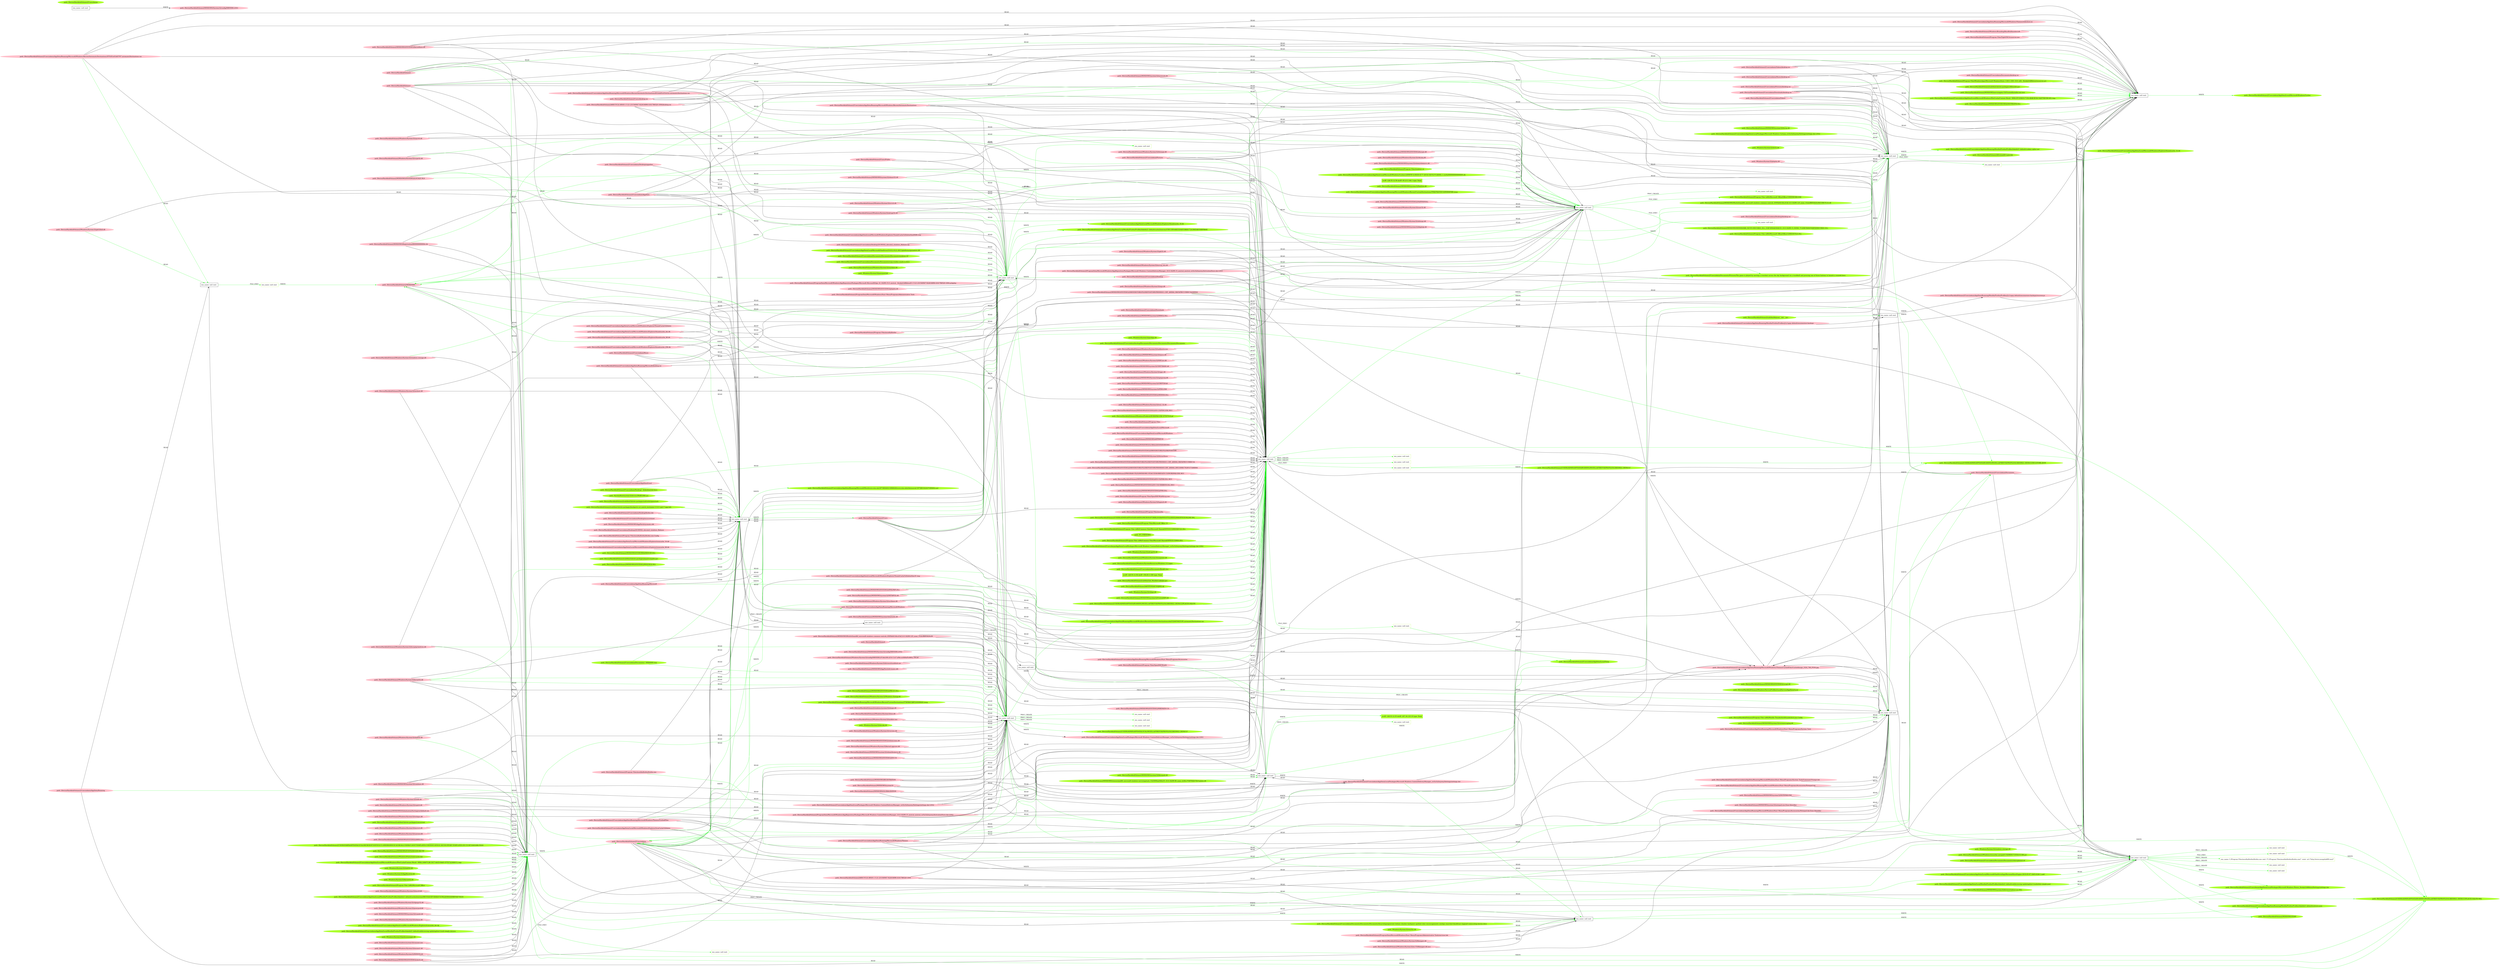 digraph {
	rankdir=LR
	14 [label="exe_name: null cmd: " color=black shape=box style=solid]
	617 [label="exe_name: null cmd: " color=greenyellow shape=box style=solid]
	14 -> 617 [label=FILE_EXEC color=green]
	129 [label="exe_name: null cmd: " color=black shape=box style=solid]
	661 [label="exe_name: null cmd: " color=greenyellow shape=box style=solid]
	129 -> 661 [label=FILE_EXEC color=green]
	131 [label="exe_name: null cmd: " color=black shape=box style=solid]
	676 [label="exe_name: null cmd: " color=greenyellow shape=box style=solid]
	131 -> 676 [label=FILE_EXEC color=green]
	144 [label="exe_name: null cmd: " color=black shape=box style=solid]
	708 [label="exe_name: null cmd: " color=greenyellow shape=box style=solid]
	144 -> 708 [label=FILE_EXEC color=green]
	146 [label="exe_name: null cmd: " color=black shape=box style=solid]
	724 [label="exe_name: null cmd: " color=greenyellow shape=box style=solid]
	146 -> 724 [label=FILE_EXEC color=green]
	147 [label="exe_name: null cmd: " color=black shape=box style=solid]
	754 [label="exe_name: null cmd: " color=greenyellow shape=box style=solid]
	147 -> 754 [label=FILE_EXEC color=green]
	147 [label="exe_name: null cmd: " color=black shape=box style=solid]
	773 [label="exe_name: null cmd: " color=greenyellow shape=box style=solid]
	147 -> 773 [label=FILE_EXEC color=green]
	154 [label="exe_name: null cmd: " color=black shape=box style=solid]
	791 [label="exe_name: null cmd: " color=greenyellow shape=box style=solid]
	154 -> 791 [label=FILE_EXEC color=green]
	151 [label="path: /Device/HarddiskVolume2/Users/admin/AppData/Roaming/Mozilla/Firefox/Profiles/j1y1apqs.default/sessionstore-backups" color=pink shape=oval style=filled]
	150 [label="exe_name: null cmd: " color=black shape=box style=solid]
	151 -> 150 [label=READ color=black]
	150 [label="exe_name: null cmd: " color=black shape=box style=solid]
	445 [label="path: /Device/HarddiskVolume2/Users/admin/AppData/Roaming/Mozilla/Firefox/Profiles/j1y1apqs.default/sessionstore-backups/recovery.js" color=pink shape=oval style=filled]
	150 -> 445 [label=WRITE color=black]
	331 [label="path: /Device/HarddiskVolume2" color=pink shape=oval style=filled]
	143 [label="exe_name: null cmd: " color=black shape=box style=solid]
	331 -> 143 [label=READ color=black]
	606 [label="path: /Device/HarddiskVolume2/Users/desktop.ini" color=pink shape=oval style=filled]
	143 [label="exe_name: null cmd: " color=black shape=box style=solid]
	606 -> 143 [label=READ color=black]
	474 [label="path: /Device/HarddiskVolume2/Users" color=pink shape=oval style=filled]
	143 [label="exe_name: null cmd: " color=black shape=box style=solid]
	474 -> 143 [label=READ color=black]
	249 [label="path: /Device/HarddiskVolume2/Users/admin/AppData" color=pink shape=oval style=filled]
	143 [label="exe_name: null cmd: " color=black shape=box style=solid]
	249 -> 143 [label=READ color=black]
	426 [label="path: /Device/HarddiskVolume2/Users/admin" color=pink shape=oval style=filled]
	143 [label="exe_name: null cmd: " color=black shape=box style=solid]
	426 -> 143 [label=READ color=black]
	411 [label="path: /Device/HarddiskVolume2/Users/admin/AppData/Roaming/Microsoft/Windows" color=pink shape=oval style=filled]
	143 [label="exe_name: null cmd: " color=black shape=box style=solid]
	411 -> 143 [label=READ color=black]
	411 [label="path: /Device/HarddiskVolume2/Users/admin/AppData/Roaming/Microsoft/Windows" color=pink shape=oval style=filled]
	124 [label="exe_name: null cmd: " color=black shape=box style=solid]
	411 -> 124 [label=READ color=green]
	349 [label="path: /Device/HarddiskVolume2/Users/admin/AppData/Roaming/Microsoft/Windows/Themes" color=pink shape=oval style=filled]
	143 [label="exe_name: null cmd: " color=black shape=box style=solid]
	349 -> 143 [label=READ color=black]
	551 [label="path: /Device/HarddiskVolume2/Users/admin/AppData/Roaming" color=pink shape=oval style=filled]
	14 [label="exe_name: null cmd: " color=black shape=box style=solid]
	551 -> 14 [label=READ color=black]
	331 [label="path: /Device/HarddiskVolume2" color=pink shape=oval style=filled]
	131 [label="exe_name: null cmd: " color=black shape=box style=solid]
	331 -> 131 [label=READ color=green]
	529 [label="path: /Device/HarddiskVolume2/Users/admin/AppData/Roaming/Microsoft/Windows/Themes/slideshow.ini" color=pink shape=oval style=filled]
	143 [label="exe_name: null cmd: " color=black shape=box style=solid]
	529 -> 143 [label=READ color=black]
	488 [label="path: /Device/HarddiskVolume2/$RECYCLE.BIN/S-1-5-21-231540947-922634896-4161786520-1004/desktop.ini" color=pink shape=oval style=filled]
	143 [label="exe_name: null cmd: " color=black shape=box style=solid]
	488 -> 143 [label=READ color=black]
	50 [label="path: /Device/HarddiskVolume2/Windows/Branding/BaseBrd/basebrd.dll" color=pink shape=oval style=filled]
	143 [label="exe_name: null cmd: " color=black shape=box style=solid]
	50 -> 143 [label=READ color=black]
	445 [label="path: /Device/HarddiskVolume2/Users/admin/AppData/Roaming/Mozilla/Firefox/Profiles/j1y1apqs.default/sessionstore-backups/recovery.js" color=pink shape=oval style=filled]
	143 [label="exe_name: null cmd: " color=black shape=box style=solid]
	445 -> 143 [label=READ color=black]
	344 [label="path: /Device/HarddiskVolume2/Users/admin/AppData/Roaming/Microsoft/Windows/Recent/AutomaticDestinations/f01b4d95cf55d32a.automaticDestinations-ms" color=pink shape=oval style=filled]
	143 [label="exe_name: null cmd: " color=black shape=box style=solid]
	344 -> 143 [label=READ color=black]
	435 [label="path: /Device/HarddiskVolume2/Program Files/TightVNC/tvnserver.exe" color=pink shape=oval style=filled]
	143 [label="exe_name: null cmd: " color=black shape=box style=solid]
	435 -> 143 [label=READ color=black]
	483 [label="path: /Device/HarddiskVolume2/Users/admin/AppData/Roaming/Microsoft/Windows/Recent/AutomaticDestinations/5f7b5f1e01b83767.automaticDestinations-ms" color=pink shape=oval style=filled]
	143 [label="exe_name: null cmd: " color=black shape=box style=solid]
	483 -> 143 [label=READ color=black]
	143 [label="exe_name: null cmd: " color=black shape=box style=solid]
	391 [label="path: /Device/HarddiskVolume2/Users/admin/AppData/Roaming/Microsoft/Windows/Themes/CachedFiles/CachedImage_1024_768_POS4.jpg" color=pink shape=oval style=filled]
	143 -> 391 [label=WRITE color=black]
	124 [label="exe_name: null cmd: " color=black shape=box style=solid]
	391 [label="path: /Device/HarddiskVolume2/Users/admin/AppData/Roaming/Microsoft/Windows/Themes/CachedFiles/CachedImage_1024_768_POS4.jpg" color=pink shape=oval style=filled]
	124 -> 391 [label=WRITE color=black]
	718 [label="path: /Device/HarddiskVolume2/WINDOWS/system32/drivers/vmbusr.sys.DLL" color=greenyellow shape=oval style=filled]
	144 [label="exe_name: null cmd: " color=black shape=box style=solid]
	718 -> 144 [label=READ color=green]
	331 [label="path: /Device/HarddiskVolume2" color=pink shape=oval style=filled]
	129 [label="exe_name: null cmd: " color=black shape=box style=solid]
	331 -> 129 [label=READ color=black]
	464 [label="path: /Device/HarddiskVolume1" color=pink shape=oval style=filled]
	146 [label="exe_name: null cmd: " color=black shape=box style=solid]
	464 -> 146 [label=READ color=green]
	426 [label="path: /Device/HarddiskVolume2/Users/admin" color=pink shape=oval style=filled]
	144 [label="exe_name: null cmd: " color=black shape=box style=solid]
	426 -> 144 [label=READ color=black]
	474 [label="path: /Device/HarddiskVolume2/Users" color=pink shape=oval style=filled]
	144 [label="exe_name: null cmd: " color=black shape=box style=solid]
	474 -> 144 [label=READ color=black]
	249 [label="path: /Device/HarddiskVolume2/Users/admin/AppData" color=pink shape=oval style=filled]
	144 [label="exe_name: null cmd: " color=black shape=box style=solid]
	249 -> 144 [label=READ color=black]
	411 [label="path: /Device/HarddiskVolume2/Users/admin/AppData/Roaming/Microsoft/Windows" color=pink shape=oval style=filled]
	131 [label="exe_name: null cmd: " color=black shape=box style=solid]
	411 -> 131 [label=READ color=green]
	349 [label="path: /Device/HarddiskVolume2/Users/admin/AppData/Roaming/Microsoft/Windows/Themes" color=pink shape=oval style=filled]
	144 [label="exe_name: null cmd: " color=black shape=box style=solid]
	349 -> 144 [label=READ color=black]
	336 [label="path: /Device/HarddiskVolume2/Users/admin/AppData/Roaming/Microsoft/Windows/Themes/CachedFiles" color=pink shape=oval style=filled]
	144 [label="exe_name: null cmd: " color=black shape=box style=solid]
	336 -> 144 [label=READ color=black]
	543 [label="path: /Device/HarddiskVolume2/$RECYCLE.BIN/S-1-5-21-231540947-922634896-4161786520-1004" color=pink shape=oval style=filled]
	144 [label="exe_name: null cmd: " color=black shape=box style=solid]
	543 -> 144 [label=READ color=black]
	391 [label="path: /Device/HarddiskVolume2/Users/admin/AppData/Roaming/Microsoft/Windows/Themes/CachedFiles/CachedImage_1024_768_POS4.jpg" color=pink shape=oval style=filled]
	144 [label="exe_name: null cmd: " color=black shape=box style=solid]
	391 -> 144 [label=READ color=black]
	256 [label="path: /Device/HarddiskVolume2/Users/admin/AppData/Roaming/Microsoft/Windows/Recent/AutomaticDestinations" color=pink shape=oval style=filled]
	144 [label="exe_name: null cmd: " color=black shape=box style=solid]
	256 -> 144 [label=READ color=black]
	461 [label="path: /Device/HarddiskVolume2/Users/admin/Downloads/desktop.ini" color=pink shape=oval style=filled]
	144 [label="exe_name: null cmd: " color=black shape=box style=solid]
	461 -> 144 [label=READ color=black]
	470 [label="path: /Device/HarddiskVolume2/Users/admin/Videos" color=pink shape=oval style=filled]
	144 [label="exe_name: null cmd: " color=black shape=box style=solid]
	470 -> 144 [label=READ color=black]
	569 [label="path: /Device/HarddiskVolume2/Users/admin/Music" color=pink shape=oval style=filled]
	144 [label="exe_name: null cmd: " color=black shape=box style=solid]
	569 -> 144 [label=READ color=black]
	569 [label="path: /Device/HarddiskVolume2/Users/admin/Music" color=pink shape=oval style=filled]
	130 [label="exe_name: null cmd: " color=black shape=box style=solid]
	569 -> 130 [label=READ color=green]
	299 [label="path: /Device/HarddiskVolume2/Users/admin/Pictures" color=pink shape=oval style=filled]
	144 [label="exe_name: null cmd: " color=black shape=box style=solid]
	299 -> 144 [label=READ color=black]
	294 [label="path: /Device/HarddiskVolume2/Users/admin/Documents" color=pink shape=oval style=filled]
	144 [label="exe_name: null cmd: " color=black shape=box style=solid]
	294 -> 144 [label=READ color=black]
	483 [label="path: /Device/HarddiskVolume2/Users/admin/AppData/Roaming/Microsoft/Windows/Recent/AutomaticDestinations/5f7b5f1e01b83767.automaticDestinations-ms" color=pink shape=oval style=filled]
	144 [label="exe_name: null cmd: " color=black shape=box style=solid]
	483 -> 144 [label=READ color=black]
	146 [label="exe_name: null cmd: " color=black shape=box style=solid]
	391 [label="path: /Device/HarddiskVolume2/Users/admin/AppData/Roaming/Microsoft/Windows/Themes/CachedFiles/CachedImage_1024_768_POS4.jpg" color=pink shape=oval style=filled]
	146 -> 391 [label=WRITE color=black]
	426 [label="path: /Device/HarddiskVolume2/Users/admin" color=pink shape=oval style=filled]
	129 [label="exe_name: null cmd: " color=black shape=box style=solid]
	426 -> 129 [label=READ color=black]
	349 [label="path: /Device/HarddiskVolume2/Users/admin/AppData/Roaming/Microsoft/Windows/Themes" color=pink shape=oval style=filled]
	129 [label="exe_name: null cmd: " color=black shape=box style=solid]
	349 -> 129 [label=READ color=black]
	319 [label="path: /Windows/System32/ploptin.dll" color=pink shape=oval style=filled]
	154 [label="exe_name: null cmd: " color=black shape=box style=solid]
	319 -> 154 [label=READ color=black]
	454 [label="path: /Device/HarddiskVolume2/WINDOWS/SYSTEM32/kernelbase.dll" color=pink shape=oval style=filled]
	154 [label="exe_name: null cmd: " color=black shape=box style=solid]
	454 -> 154 [label=READ color=black]
	312 [label="path: /Device/HarddiskVolume4" color=pink shape=oval style=filled]
	127 [label="exe_name: null cmd: " color=black shape=box style=solid]
	312 -> 127 [label=READ color=black]
	464 [label="path: /Device/HarddiskVolume1" color=pink shape=oval style=filled]
	127 [label="exe_name: null cmd: " color=black shape=box style=solid]
	464 -> 127 [label=READ color=black]
	243 [label="path: /Device/HarddiskVolume2/WINDOWS/system32" color=pink shape=oval style=filled]
	127 [label="exe_name: null cmd: " color=black shape=box style=solid]
	243 -> 127 [label=READ color=black]
	142 [label="path: /Device/HarddiskVolume2/WINDOWS/SYSTEM32/NAPINSP.DLL" color=pink shape=oval style=filled]
	146 [label="exe_name: null cmd: " color=black shape=box style=solid]
	142 -> 146 [label=READ color=black]
	303 [label="path: /Device/HarddiskVolume2/Windows/System32/kernel32.dll" color=pink shape=oval style=filled]
	147 [label="exe_name: null cmd: " color=black shape=box style=solid]
	303 -> 147 [label=READ color=green]
	303 [label="path: /Device/HarddiskVolume2/Windows/System32/kernel32.dll" color=pink shape=oval style=filled]
	124 [label="exe_name: null cmd: " color=black shape=box style=solid]
	303 -> 124 [label=READ color=black]
	362 [label="path: /Device/HarddiskVolume2/Windows/System32/sechost.dll" color=pink shape=oval style=filled]
	124 [label="exe_name: null cmd: " color=black shape=box style=solid]
	362 -> 124 [label=READ color=black]
	454 [label="path: /Device/HarddiskVolume2/WINDOWS/SYSTEM32/kernelbase.dll" color=pink shape=oval style=filled]
	146 [label="exe_name: null cmd: " color=black shape=box style=solid]
	454 -> 146 [label=READ color=black]
	495 [label="path: /Device/HarddiskVolume2/WINDOWS/system32/mswsock.dll" color=pink shape=oval style=filled]
	143 [label="exe_name: null cmd: " color=black shape=box style=solid]
	495 -> 143 [label=READ color=green]
	523 [label="path: /Device/HarddiskVolume2/Windows/System32/rpcrt4.dll" color=pink shape=oval style=filled]
	146 [label="exe_name: null cmd: " color=black shape=box style=solid]
	523 -> 146 [label=READ color=black]
	578 [label="path: /Device/HarddiskVolume2/WINDOWS/SYSTEM32/LOCALE.NLS" color=pink shape=oval style=filled]
	131 [label="exe_name: null cmd: " color=black shape=box style=solid]
	578 -> 131 [label=READ color=green]
	578 [label="path: /Device/HarddiskVolume2/WINDOWS/SYSTEM32/LOCALE.NLS" color=pink shape=oval style=filled]
	129 [label="exe_name: null cmd: " color=black shape=box style=solid]
	578 -> 129 [label=READ color=green]
	161 [label="path: /Device/HarddiskVolume2/windows/system32/nlaapi.dll" color=pink shape=oval style=filled]
	124 [label="exe_name: null cmd: " color=black shape=box style=solid]
	161 -> 124 [label=READ color=black]
	293 [label="path: /Device/HarddiskVolume2/Windows/System32/nsi.dll" color=pink shape=oval style=filled]
	124 [label="exe_name: null cmd: " color=black shape=box style=solid]
	293 -> 124 [label=READ color=black]
	442 [label="path: /Device/HarddiskVolume2/WINDOWS/GLOBALIZATION" color=pink shape=oval style=filled]
	127 [label="exe_name: null cmd: " color=black shape=box style=solid]
	442 -> 127 [label=READ color=black]
	533 [label="path: /Device/HarddiskVolume2/WINDOWS/REGISTRATION" color=pink shape=oval style=filled]
	127 [label="exe_name: null cmd: " color=black shape=box style=solid]
	533 -> 127 [label=READ color=black]
	226 [label="path: /Device/HarddiskVolume2/WINDOWS/SYSTEM32/WBEM/EN-US" color=pink shape=oval style=filled]
	127 [label="exe_name: null cmd: " color=black shape=box style=solid]
	226 -> 127 [label=READ color=black]
	188 [label="path: /Device/HarddiskVolume2/Windows/System32/tasklist.exe" color=pink shape=oval style=filled]
	124 [label="exe_name: null cmd: " color=black shape=box style=solid]
	188 -> 124 [label=READ color=black]
	287 [label="path: /Device/HarddiskVolume2/Windows/System32/advapi32.dll" color=pink shape=oval style=filled]
	146 [label="exe_name: null cmd: " color=black shape=box style=solid]
	287 -> 146 [label=READ color=black]
	287 [label="path: /Device/HarddiskVolume2/Windows/System32/advapi32.dll" color=pink shape=oval style=filled]
	129 [label="exe_name: null cmd: " color=black shape=box style=solid]
	287 -> 129 [label=READ color=green]
	362 [label="path: /Device/HarddiskVolume2/Windows/System32/sechost.dll" color=pink shape=oval style=filled]
	146 [label="exe_name: null cmd: " color=black shape=box style=solid]
	362 -> 146 [label=READ color=black]
	591 [label="path: /Device/HarddiskVolume2/Windows/System32/user32.dll" color=pink shape=oval style=filled]
	146 [label="exe_name: null cmd: " color=black shape=box style=solid]
	591 -> 146 [label=READ color=black]
	106 [label="path: /Device/HarddiskVolume2/WINDOWS/system32/oleaut32.dll" color=pink shape=oval style=filled]
	146 [label="exe_name: null cmd: " color=black shape=box style=solid]
	106 -> 146 [label=READ color=black]
	270 [label="path: /Device/HarddiskVolume2/Windows/System32/gdi32.dll" color=pink shape=oval style=filled]
	146 [label="exe_name: null cmd: " color=black shape=box style=solid]
	270 -> 146 [label=READ color=black]
	322 [label="path: /Device/HarddiskVolume2/Windows/System32/msvcp_win.dll" color=pink shape=oval style=filled]
	146 [label="exe_name: null cmd: " color=black shape=box style=solid]
	322 -> 146 [label=READ color=black]
	389 [label="path: /Device/HarddiskVolume2/Windows/System32/gdi32full.dll" color=pink shape=oval style=filled]
	14 [label="exe_name: null cmd: " color=black shape=box style=solid]
	389 -> 14 [label=READ color=green]
	583 [label="path: /Device/HarddiskVolume2/Windows/System32/ucrtbase.dll" color=pink shape=oval style=filled]
	124 [label="exe_name: null cmd: " color=black shape=box style=solid]
	583 -> 124 [label=READ color=black]
	122 [label="path: /Device/HarddiskVolume2/Windows/System32/mpr.dll" color=pink shape=oval style=filled]
	146 [label="exe_name: null cmd: " color=black shape=box style=solid]
	122 -> 146 [label=READ color=black]
	213 [label="path: /Device/HarddiskVolume2/Windows/System32/version.dll" color=pink shape=oval style=filled]
	124 [label="exe_name: null cmd: " color=black shape=box style=solid]
	213 -> 124 [label=READ color=black]
	265 [label="path: /Device/HarddiskVolume2/WINDOWS/system32/combase.dll" color=pink shape=oval style=filled]
	124 [label="exe_name: null cmd: " color=black shape=box style=solid]
	265 -> 124 [label=READ color=black]
	568 [label="path: /Device/HarddiskVolume2/Windows/System32/shlwapi.dll" color=pink shape=oval style=filled]
	146 [label="exe_name: null cmd: " color=black shape=box style=solid]
	568 -> 146 [label=READ color=black]
	126 [label="path: /Device/HarddiskVolume2/WINDOWS/system32/dbghelp.dll" color=pink shape=oval style=filled]
	146 [label="exe_name: null cmd: " color=black shape=box style=solid]
	126 -> 146 [label=READ color=black]
	84 [label="path: /Device/HarddiskVolume2/Windows/System32/srvcli.dll" color=pink shape=oval style=filled]
	129 [label="exe_name: null cmd: " color=black shape=box style=solid]
	84 -> 129 [label=READ color=green]
	84 [label="path: /Device/HarddiskVolume2/Windows/System32/srvcli.dll" color=pink shape=oval style=filled]
	146 [label="exe_name: null cmd: " color=black shape=box style=solid]
	84 -> 146 [label=READ color=black]
	573 [label="path: /Device/HarddiskVolume2/WINDOWS/system32/netutils.dll" color=pink shape=oval style=filled]
	124 [label="exe_name: null cmd: " color=black shape=box style=solid]
	573 -> 124 [label=READ color=black]
	580 [label="path: /Device/HarddiskVolume2/WINDOWS/SYSTEM32/ole32.dll" color=pink shape=oval style=filled]
	124 [label="exe_name: null cmd: " color=black shape=box style=solid]
	580 -> 124 [label=READ color=black]
	587 [label="path: /Device/HarddiskVolume2/WINDOWS/Globalization/Sorting/sortdefault.nls" color=pink shape=oval style=filled]
	146 [label="exe_name: null cmd: " color=black shape=box style=solid]
	587 -> 146 [label=READ color=black]
	110 [label="path: /Device/HarddiskVolume2/WINDOWS/SYSTEM32/bcrypt.dll" color=pink shape=oval style=filled]
	146 [label="exe_name: null cmd: " color=black shape=box style=solid]
	110 -> 146 [label=READ color=black]
	140 [label="path: /Device/HarddiskVolume2/Windows/System32/clbcatq.dll" color=pink shape=oval style=filled]
	146 [label="exe_name: null cmd: " color=black shape=box style=solid]
	140 -> 146 [label=READ color=black]
	198 [label="path: /Device/HarddiskVolume2/WINDOWS/SYSTEM32/wbemcomn.dll" color=pink shape=oval style=filled]
	124 [label="exe_name: null cmd: " color=black shape=box style=solid]
	198 -> 124 [label=READ color=black]
	318 [label="path: /Device/HarddiskVolume2/Windows/System32/kernel.appcore.dll" color=pink shape=oval style=filled]
	124 [label="exe_name: null cmd: " color=black shape=box style=solid]
	318 -> 124 [label=READ color=black]
	564 [label="path: /Device/HarddiskVolume2/WINDOWS/Registration/R00000000000d.clb" color=pink shape=oval style=filled]
	124 [label="exe_name: null cmd: " color=black shape=box style=solid]
	564 -> 124 [label=READ color=black]
	89 [label="path: /Device/HarddiskVolume2/WINDOWS/system32/wbem/wbemsvc.dll" color=pink shape=oval style=filled]
	146 [label="exe_name: null cmd: " color=black shape=box style=solid]
	89 -> 146 [label=READ color=black]
	210 [label="path: /Device/HarddiskVolume2/WINDOWS/system32/wbem/fastprox.dll" color=pink shape=oval style=filled]
	124 [label="exe_name: null cmd: " color=black shape=box style=solid]
	210 -> 124 [label=READ color=black]
	285 [label="path: /Device/HarddiskVolume2/WINDOWS/system32/IMM32.DLL" color=pink shape=oval style=filled]
	146 [label="exe_name: null cmd: " color=black shape=box style=solid]
	285 -> 146 [label=READ color=black]
	594 [label="path: /Device/HarddiskVolume2/Windows/System32/WINSTA.dll" color=pink shape=oval style=filled]
	124 [label="exe_name: null cmd: " color=black shape=box style=solid]
	594 -> 124 [label=READ color=black]
	124 [label="exe_name: null cmd: " color=black shape=box style=solid]
	501 [label="path: /Device/HarddiskVolume2/Users/admin/AppData/Local/Packages/Microsoft.Windows.ContentDeliveryManager_cw5n1h2txyewy/Settings/settings.dat.LOG1" color=pink shape=oval style=filled]
	124 -> 501 [label=WRITE color=black]
	519 [label="path: /Device/HarddiskVolume2/ProgramData/Microsoft/Windows/AppRepository/Packages/Microsoft.Windows.ContentDeliveryManager_10.0.16299.15_neutral_neutral_cw5n1h2txyewy/ActivationStore.dat.LOG2" color=pink shape=oval style=filled]
	124 [label="exe_name: null cmd: " color=black shape=box style=solid]
	519 -> 124 [label=READ color=black]
	124 [label="exe_name: null cmd: " color=black shape=box style=solid]
	596 [label="path: /Device/HarddiskVolume2/Users/admin/AppData/Local/Packages/Microsoft.Windows.ContentDeliveryManager_cw5n1h2txyewy/Settings/settings.dat" color=pink shape=oval style=filled]
	124 -> 596 [label=WRITE color=black]
	596 [label="path: /Device/HarddiskVolume2/Users/admin/AppData/Local/Packages/Microsoft.Windows.ContentDeliveryManager_cw5n1h2txyewy/Settings/settings.dat" color=pink shape=oval style=filled]
	124 [label="exe_name: null cmd: " color=black shape=box style=solid]
	596 -> 124 [label=READ color=black]
	262 [label="path: /Device/HarddiskVolume2/Users/admin/AppData/Local/Packages/Microsoft.Windows.ContentDeliveryManager_cw5n1h2txyewy/Settings/settings.dat.LOG2" color=pink shape=oval style=filled]
	124 [label="exe_name: null cmd: " color=black shape=box style=solid]
	262 -> 124 [label=READ color=black]
	750 [label="path: /Windows/System32/profapi.dll" color=greenyellow shape=oval style=filled]
	147 [label="exe_name: null cmd: " color=black shape=box style=solid]
	750 -> 147 [label=READ color=green]
	508 [label="path: /Device/HarddiskVolume2/ProgramData/Microsoft/Windows/AppRepository/Packages/Microsoft.MicrosoftEdge_41.16299.15.0_neutral__8wekyb3d8bbwe/S-1-5-21-231540947-922634896-4161786520-1004.pckgdep" color=pink shape=oval style=filled]
	129 [label="exe_name: null cmd: " color=black shape=box style=solid]
	508 -> 129 [label=READ color=black]
	518 [label="path: /Device/HarddiskVolume2/WINDOWS/SYSTEM32/ploptin.dll" color=pink shape=oval style=filled]
	129 [label="exe_name: null cmd: " color=black shape=box style=solid]
	518 -> 129 [label=READ color=black]
	275 [label="path: /Device/HarddiskVolume2/ProgramData/Microsoft/Windows/AppRepository/Packages/Microsoft.Windows.ContentDeliveryManager_10.0.16299.15_neutral_neutral_cw5n1h2txyewy/ActivationStore.dat.LOG1" color=pink shape=oval style=filled]
	146 [label="exe_name: null cmd: " color=black shape=box style=solid]
	275 -> 146 [label=READ color=black]
	596 [label="path: /Device/HarddiskVolume2/Users/admin/AppData/Local/Packages/Microsoft.Windows.ContentDeliveryManager_cw5n1h2txyewy/Settings/settings.dat" color=pink shape=oval style=filled]
	146 [label="exe_name: null cmd: " color=black shape=box style=solid]
	596 -> 146 [label=READ color=black]
	519 [label="path: /Device/HarddiskVolume2/ProgramData/Microsoft/Windows/AppRepository/Packages/Microsoft.Windows.ContentDeliveryManager_10.0.16299.15_neutral_neutral_cw5n1h2txyewy/ActivationStore.dat.LOG2" color=pink shape=oval style=filled]
	127 [label="exe_name: null cmd: " color=black shape=box style=solid]
	519 -> 127 [label=READ color=black]
	501 [label="path: /Device/HarddiskVolume2/Users/admin/AppData/Local/Packages/Microsoft.Windows.ContentDeliveryManager_cw5n1h2txyewy/Settings/settings.dat.LOG1" color=pink shape=oval style=filled]
	127 [label="exe_name: null cmd: " color=black shape=box style=solid]
	501 -> 127 [label=READ color=black]
	127 [label="exe_name: null cmd: " color=black shape=box style=solid]
	596 [label="path: /Device/HarddiskVolume2/Users/admin/AppData/Local/Packages/Microsoft.Windows.ContentDeliveryManager_cw5n1h2txyewy/Settings/settings.dat" color=pink shape=oval style=filled]
	127 -> 596 [label=WRITE color=black]
	596 [label="path: /Device/HarddiskVolume2/Users/admin/AppData/Local/Packages/Microsoft.Windows.ContentDeliveryManager_cw5n1h2txyewy/Settings/settings.dat" color=pink shape=oval style=filled]
	127 [label="exe_name: null cmd: " color=black shape=box style=solid]
	596 -> 127 [label=READ color=black]
	262 [label="path: /Device/HarddiskVolume2/Users/admin/AppData/Local/Packages/Microsoft.Windows.ContentDeliveryManager_cw5n1h2txyewy/Settings/settings.dat.LOG2" color=pink shape=oval style=filled]
	127 [label="exe_name: null cmd: " color=black shape=box style=solid]
	262 -> 127 [label=READ color=black]
	312 [label="path: /Device/HarddiskVolume4" color=pink shape=oval style=filled]
	143 [label="exe_name: null cmd: " color=black shape=box style=solid]
	312 -> 143 [label=READ color=black]
	464 [label="path: /Device/HarddiskVolume1" color=pink shape=oval style=filled]
	143 [label="exe_name: null cmd: " color=black shape=box style=solid]
	464 -> 143 [label=READ color=black]
	501 [label="path: /Device/HarddiskVolume2/Users/admin/AppData/Local/Packages/Microsoft.Windows.ContentDeliveryManager_cw5n1h2txyewy/Settings/settings.dat.LOG1" color=pink shape=oval style=filled]
	147 [label="exe_name: null cmd: " color=black shape=box style=solid]
	501 -> 147 [label=READ color=black]
	513 [label="path: /Device/HarddiskVolume2/Users/admin/Desktop" color=pink shape=oval style=filled]
	143 [label="exe_name: null cmd: " color=black shape=box style=solid]
	513 -> 143 [label=READ color=black]
	461 [label="path: /Device/HarddiskVolume2/Users/admin/Downloads/desktop.ini" color=pink shape=oval style=filled]
	143 [label="exe_name: null cmd: " color=black shape=box style=solid]
	461 -> 143 [label=READ color=black]
	470 [label="path: /Device/HarddiskVolume2/Users/admin/Videos" color=pink shape=oval style=filled]
	143 [label="exe_name: null cmd: " color=black shape=box style=solid]
	470 -> 143 [label=READ color=black]
	355 [label="path: /Device/HarddiskVolume2/Users/admin/Videos/desktop.ini" color=pink shape=oval style=filled]
	143 [label="exe_name: null cmd: " color=black shape=box style=solid]
	355 -> 143 [label=READ color=black]
	290 [label="path: /Device/HarddiskVolume2/Users/admin/Music/desktop.ini" color=pink shape=oval style=filled]
	143 [label="exe_name: null cmd: " color=black shape=box style=solid]
	290 -> 143 [label=READ color=black]
	299 [label="path: /Device/HarddiskVolume2/Users/admin/Pictures" color=pink shape=oval style=filled]
	143 [label="exe_name: null cmd: " color=black shape=box style=solid]
	299 -> 143 [label=READ color=black]
	381 [label="path: /Device/HarddiskVolume2/Users/admin/Pictures/desktop.ini" color=pink shape=oval style=filled]
	143 [label="exe_name: null cmd: " color=black shape=box style=solid]
	381 -> 143 [label=READ color=black]
	294 [label="path: /Device/HarddiskVolume2/Users/admin/Documents" color=pink shape=oval style=filled]
	143 [label="exe_name: null cmd: " color=black shape=box style=solid]
	294 -> 143 [label=READ color=black]
	373 [label="path: /Device/HarddiskVolume2/Users/admin/Documents/desktop.ini" color=pink shape=oval style=filled]
	143 [label="exe_name: null cmd: " color=black shape=box style=solid]
	373 -> 143 [label=READ color=black]
	739 [label="path: /Device/HarddiskVolume2/Users/admin/backup/Documents/Documents/Documents/Documents/Documents" color=greenyellow shape=oval style=filled]
	147 [label="exe_name: null cmd: " color=black shape=box style=solid]
	739 -> 147 [label=READ color=green]
	312 [label="path: /Device/HarddiskVolume4" color=pink shape=oval style=filled]
	124 [label="exe_name: null cmd: " color=black shape=box style=solid]
	312 -> 124 [label=READ color=black]
	464 [label="path: /Device/HarddiskVolume1" color=pink shape=oval style=filled]
	124 [label="exe_name: null cmd: " color=black shape=box style=solid]
	464 -> 124 [label=READ color=black]
	243 [label="path: /Device/HarddiskVolume2/WINDOWS/system32" color=pink shape=oval style=filled]
	124 [label="exe_name: null cmd: " color=black shape=box style=solid]
	243 -> 124 [label=READ color=black]
	308 [label="path: /Device/HarddiskVolume2/WINDOWS/SYSTEM32/EN-US" color=pink shape=oval style=filled]
	124 [label="exe_name: null cmd: " color=black shape=box style=solid]
	308 -> 124 [label=READ color=black]
	442 [label="path: /Device/HarddiskVolume2/WINDOWS/GLOBALIZATION" color=pink shape=oval style=filled]
	124 [label="exe_name: null cmd: " color=black shape=box style=solid]
	442 -> 124 [label=READ color=black]
	533 [label="path: /Device/HarddiskVolume2/WINDOWS/REGISTRATION" color=pink shape=oval style=filled]
	124 [label="exe_name: null cmd: " color=black shape=box style=solid]
	533 -> 124 [label=READ color=black]
	103 [label="path: /Device/HarddiskVolume2/windows/system32/consent.exe" color=pink shape=oval style=filled]
	131 [label="exe_name: null cmd: " color=black shape=box style=solid]
	103 -> 131 [label=READ color=black]
	303 [label="path: /Device/HarddiskVolume2/Windows/System32/kernel32.dll" color=pink shape=oval style=filled]
	131 [label="exe_name: null cmd: " color=black shape=box style=solid]
	303 -> 131 [label=READ color=black]
	377 [label="path: /Device/HarddiskVolume2/Windows/System32/ntdll.dll" color=pink shape=oval style=filled]
	131 [label="exe_name: null cmd: " color=black shape=box style=solid]
	377 -> 131 [label=READ color=black]
	454 [label="path: /Device/HarddiskVolume2/WINDOWS/SYSTEM32/kernelbase.dll" color=pink shape=oval style=filled]
	131 [label="exe_name: null cmd: " color=black shape=box style=solid]
	454 -> 131 [label=READ color=black]
	515 [label="path: /Device/HarddiskVolume2/WINDOWS/WinSxS/amd64_microsoft.windows.common-controls_6595b64144ccf1df_6.0.16299.125_none_15cbcf8893620c09" color=pink shape=oval style=filled]
	124 [label="exe_name: null cmd: " color=black shape=box style=solid]
	515 -> 124 [label=READ color=black]
	175 [label="path: /Device/HarddiskVolume2/Windows/System32/msasn1.dll" color=pink shape=oval style=filled]
	131 [label="exe_name: null cmd: " color=black shape=box style=solid]
	175 -> 131 [label=READ color=black]
	197 [label="path: /Device/HarddiskVolume2/Windows/System32/crypt32.dll" color=pink shape=oval style=filled]
	131 [label="exe_name: null cmd: " color=black shape=box style=solid]
	197 -> 131 [label=READ color=black]
	197 [label="path: /Device/HarddiskVolume2/Windows/System32/crypt32.dll" color=pink shape=oval style=filled]
	146 [label="exe_name: null cmd: " color=black shape=box style=solid]
	197 -> 146 [label=READ color=green]
	265 [label="path: /Device/HarddiskVolume2/WINDOWS/system32/combase.dll" color=pink shape=oval style=filled]
	131 [label="exe_name: null cmd: " color=black shape=box style=solid]
	265 -> 131 [label=READ color=black]
	374 [label="path: /Device/HarddiskVolume2/Windows/System32/bcryptprimitives.dll" color=pink shape=oval style=filled]
	131 [label="exe_name: null cmd: " color=black shape=box style=solid]
	374 -> 131 [label=READ color=black]
	523 [label="path: /Device/HarddiskVolume2/Windows/System32/rpcrt4.dll" color=pink shape=oval style=filled]
	131 [label="exe_name: null cmd: " color=black shape=box style=solid]
	523 -> 131 [label=READ color=black]
	613 [label="path: /Device/HarddiskVolume2/Windows/System32/msvcrt.dll" color=pink shape=oval style=filled]
	131 [label="exe_name: null cmd: " color=black shape=box style=solid]
	613 -> 131 [label=READ color=black]
	171 [label="path: /Device/HarddiskVolume2/Windows/System32/userenv.dll" color=pink shape=oval style=filled]
	131 [label="exe_name: null cmd: " color=black shape=box style=solid]
	171 -> 131 [label=READ color=black]
	105 [label="path: /Device/HarddiskVolume2/WINDOWS/SYSTEM32/AMSI.DLL" color=pink shape=oval style=filled]
	131 [label="exe_name: null cmd: " color=black shape=box style=solid]
	105 -> 131 [label=READ color=black]
	362 [label="path: /Device/HarddiskVolume2/Windows/System32/sechost.dll" color=pink shape=oval style=filled]
	131 [label="exe_name: null cmd: " color=black shape=box style=solid]
	362 -> 131 [label=READ color=black]
	530 [label="path: /Device/HarddiskVolume2/Windows/System32/sspicli.dll" color=pink shape=oval style=filled]
	131 [label="exe_name: null cmd: " color=black shape=box style=solid]
	530 -> 131 [label=READ color=black]
	183 [label="path: /Device/HarddiskVolume2/Windows/System32/msctf.dll" color=pink shape=oval style=filled]
	131 [label="exe_name: null cmd: " color=black shape=box style=solid]
	183 -> 131 [label=READ color=black]
	594 [label="path: /Device/HarddiskVolume2/Windows/System32/WINSTA.dll" color=pink shape=oval style=filled]
	131 [label="exe_name: null cmd: " color=black shape=box style=solid]
	594 -> 131 [label=READ color=black]
	782 [label="path: /Device/HarddiskVolume2/WINDOWS/WinSxS/amd64_microsoft.windows.common-controls_6595b64144ccf1df_6.0.16299.125_none_15cbcf8893620c09/COMCTL32.dll" color=greenyellow shape=oval style=filled]
	154 [label="exe_name: null cmd: " color=black shape=box style=solid]
	782 -> 154 [label=READ color=green]
	169 [label="path: /Device/HarddiskVolume2/Windows/System32/windows.storage.dll" color=pink shape=oval style=filled]
	146 [label="exe_name: null cmd: " color=black shape=box style=solid]
	169 -> 146 [label=READ color=green]
	169 [label="path: /Device/HarddiskVolume2/Windows/System32/windows.storage.dll" color=pink shape=oval style=filled]
	131 [label="exe_name: null cmd: " color=black shape=box style=solid]
	169 -> 131 [label=READ color=black]
	200 [label="path: /Device/HarddiskVolume2/Windows/System32/cfgmgr32.dll" color=pink shape=oval style=filled]
	131 [label="exe_name: null cmd: " color=black shape=box style=solid]
	200 -> 131 [label=READ color=black]
	580 [label="path: /Device/HarddiskVolume2/WINDOWS/SYSTEM32/ole32.dll" color=pink shape=oval style=filled]
	131 [label="exe_name: null cmd: " color=black shape=box style=solid]
	580 -> 131 [label=READ color=black]
	168 [label="path: /Device/HarddiskVolume2/Windows/System32/powrprof.dll" color=pink shape=oval style=filled]
	131 [label="exe_name: null cmd: " color=black shape=box style=solid]
	168 -> 131 [label=READ color=black]
	193 [label="path: /Device/HarddiskVolume2/WINDOWS/system32/rsaenh.dll" color=pink shape=oval style=filled]
	131 [label="exe_name: null cmd: " color=black shape=box style=solid]
	193 -> 131 [label=READ color=black]
	564 [label="path: /Device/HarddiskVolume2/WINDOWS/Registration/R00000000000d.clb" color=pink shape=oval style=filled]
	131 [label="exe_name: null cmd: " color=black shape=box style=solid]
	564 -> 131 [label=READ color=black]
	564 [label="path: /Device/HarddiskVolume2/WINDOWS/Registration/R00000000000d.clb" color=pink shape=oval style=filled]
	147 [label="exe_name: null cmd: " color=black shape=box style=solid]
	564 -> 147 [label=READ color=green]
	587 [label="path: /Device/HarddiskVolume2/WINDOWS/Globalization/Sorting/sortdefault.nls" color=pink shape=oval style=filled]
	131 [label="exe_name: null cmd: " color=black shape=box style=solid]
	587 -> 131 [label=READ color=black]
	177 [label="path: /Device/HarddiskVolume2/Windows/System32/urlmon.dll" color=pink shape=oval style=filled]
	131 [label="exe_name: null cmd: " color=black shape=box style=solid]
	177 -> 131 [label=READ color=black]
	147 [label="exe_name: null cmd: " color=black shape=box style=solid]
	391 [label="path: /Device/HarddiskVolume2/Users/admin/AppData/Roaming/Microsoft/Windows/Themes/CachedFiles/CachedImage_1024_768_POS4.jpg" color=pink shape=oval style=filled]
	147 -> 391 [label=WRITE color=black]
	98 [label="path: /Device/HarddiskVolume2/ProgramData/Microsoft/Windows/Start Menu/Programs/Administrative Tools" color=pink shape=oval style=filled]
	129 [label="exe_name: null cmd: " color=black shape=box style=solid]
	98 -> 129 [label=READ color=black]
	14 [label="exe_name: null cmd: " color=black shape=box style=solid]
	101 [label="exe_name: null cmd: " color=black shape=box style=solid]
	14 -> 101 [label=PROC_CREATE color=black]
	440 [label="path: /Device/HarddiskVolume2/ProgramData/Microsoft/Windows/Start Menu/Programs/Administrative Tools/services.lnk" color=pink shape=oval style=filled]
	101 [label="exe_name: null cmd: " color=black shape=box style=solid]
	440 -> 101 [label=READ color=black]
	141 [label="path: /Device/HarddiskVolume2/Windows/System32/filemgmt.dll" color=pink shape=oval style=filled]
	101 [label="exe_name: null cmd: " color=black shape=box style=solid]
	141 -> 101 [label=READ color=black]
	125 [label="path: /Device/HarddiskVolume2/Windows/System32/en-US/filemgmt.dll.mui" color=pink shape=oval style=filled]
	101 [label="exe_name: null cmd: " color=black shape=box style=solid]
	125 -> 101 [label=READ color=black]
	426 [label="path: /Device/HarddiskVolume2/Users/admin" color=pink shape=oval style=filled]
	143 [label="exe_name: null cmd: " color=black shape=box style=solid]
	426 -> 143 [label=READ color=green]
	426 [label="path: /Device/HarddiskVolume2/Users/admin" color=pink shape=oval style=filled]
	101 [label="exe_name: null cmd: " color=black shape=box style=solid]
	426 -> 101 [label=READ color=black]
	309 [label="path: /Device/HarddiskVolume2/Users/admin/AppData/Local/Microsoft/Windows/Explorer/IconCacheToDelete" color=pink shape=oval style=filled]
	101 [label="exe_name: null cmd: " color=black shape=box style=solid]
	309 -> 101 [label=READ color=black]
	689 [label="path: /Device/HarddiskVolume2/Users/admin/AppData/Local/Microsoft/Windows/Explorer/iconcache_idx.db" color=greenyellow shape=oval style=filled]
	131 [label="exe_name: null cmd: " color=black shape=box style=solid]
	689 -> 131 [label=READ color=green]
	174 [label="path: /Device/HarddiskVolume2/WINDOWS/System32/config/DRIVERS.LOG2" color=pink shape=oval style=filled]
	124 [label="exe_name: null cmd: " color=black shape=box style=solid]
	174 -> 124 [label=READ color=black]
	182 [label="path: /Device/HarddiskVolume2/Windows/System32/config/DRIVERS{47a6a166-a514-11e7-a94e-ec0d9a05c860}.TM.blf" color=pink shape=oval style=filled]
	124 [label="exe_name: null cmd: " color=black shape=box style=solid]
	182 -> 124 [label=READ color=black]
	204 [label="path: /Device/HarddiskVolume2/Windows/System32/drivers/tsusbhub.sys" color=pink shape=oval style=filled]
	124 [label="exe_name: null cmd: " color=black shape=box style=solid]
	204 -> 124 [label=READ color=black]
	192 [label="path: /Device/HarddiskVolume2/WINDOWS/AppPatch/drvmain.sdb" color=pink shape=oval style=filled]
	124 [label="exe_name: null cmd: " color=black shape=box style=solid]
	192 -> 124 [label=READ color=black]
	359 [label="path: /Device/HarddiskVolume2/WINDOWS" color=pink shape=oval style=filled]
	131 [label="exe_name: null cmd: " color=black shape=box style=solid]
	359 -> 131 [label=READ color=black]
	464 [label="path: /Device/HarddiskVolume1" color=pink shape=oval style=filled]
	131 [label="exe_name: null cmd: " color=black shape=box style=solid]
	464 -> 131 [label=READ color=black]
	211 [label="path: /Device/HarddiskVolume2/Windows/System32/taskhostw.exe" color=pink shape=oval style=filled]
	147 [label="exe_name: null cmd: " color=black shape=box style=solid]
	211 -> 147 [label=READ color=black]
	454 [label="path: /Device/HarddiskVolume2/WINDOWS/SYSTEM32/kernelbase.dll" color=pink shape=oval style=filled]
	147 [label="exe_name: null cmd: " color=black shape=box style=solid]
	454 -> 147 [label=READ color=black]
	265 [label="path: /Device/HarddiskVolume2/WINDOWS/system32/combase.dll" color=pink shape=oval style=filled]
	147 [label="exe_name: null cmd: " color=black shape=box style=solid]
	265 -> 147 [label=READ color=black]
	285 [label="path: /Device/HarddiskVolume2/WINDOWS/system32/IMM32.DLL" color=pink shape=oval style=filled]
	147 [label="exe_name: null cmd: " color=black shape=box style=solid]
	285 -> 147 [label=READ color=black]
	322 [label="path: /Device/HarddiskVolume2/Windows/System32/msvcp_win.dll" color=pink shape=oval style=filled]
	147 [label="exe_name: null cmd: " color=black shape=box style=solid]
	322 -> 147 [label=READ color=black]
	374 [label="path: /Device/HarddiskVolume2/Windows/System32/bcryptprimitives.dll" color=pink shape=oval style=filled]
	147 [label="exe_name: null cmd: " color=black shape=box style=solid]
	374 -> 147 [label=READ color=black]
	389 [label="path: /Device/HarddiskVolume2/Windows/System32/gdi32full.dll" color=pink shape=oval style=filled]
	147 [label="exe_name: null cmd: " color=black shape=box style=solid]
	389 -> 147 [label=READ color=black]
	76 [label="path: /Device/HarddiskVolume2/Windows/System32/dwmapi.dll" color=pink shape=oval style=filled]
	147 [label="exe_name: null cmd: " color=black shape=box style=solid]
	76 -> 147 [label=READ color=black]
	564 [label="path: /Device/HarddiskVolume2/WINDOWS/Registration/R00000000000d.clb" color=pink shape=oval style=filled]
	147 [label="exe_name: null cmd: " color=black shape=box style=solid]
	564 -> 147 [label=READ color=black]
	585 [label="path: /Device/HarddiskVolume2/WINDOWS/system32/rpcss.dll" color=pink shape=oval style=filled]
	147 [label="exe_name: null cmd: " color=black shape=box style=solid]
	585 -> 147 [label=READ color=black]
	26 [label="path: /Device/HarddiskVolume2/Windows/System32/SHCore.dll" color=pink shape=oval style=filled]
	147 [label="exe_name: null cmd: " color=black shape=box style=solid]
	26 -> 147 [label=READ color=black]
	58 [label="path: /Device/HarddiskVolume2/WINDOWS/system32/CRYPTBASE.dll" color=pink shape=oval style=filled]
	147 [label="exe_name: null cmd: " color=black shape=box style=solid]
	58 -> 147 [label=READ color=black]
	93 [label="path: /Device/HarddiskVolume2/Windows/System32/sppc.dll" color=pink shape=oval style=filled]
	147 [label="exe_name: null cmd: " color=black shape=box style=solid]
	93 -> 147 [label=READ color=black]
	217 [label="path: /Device/HarddiskVolume2/WINDOWS/System32/npmproxy.dll" color=pink shape=oval style=filled]
	147 [label="exe_name: null cmd: " color=black shape=box style=solid]
	217 -> 147 [label=READ color=black]
	287 [label="path: /Device/HarddiskVolume2/Windows/System32/advapi32.dll" color=pink shape=oval style=filled]
	147 [label="exe_name: null cmd: " color=black shape=box style=solid]
	287 -> 147 [label=READ color=black]
	575 [label="path: /Device/HarddiskVolume2/WINDOWS/system32/CRYPTSP.dll" color=pink shape=oval style=filled]
	147 [label="exe_name: null cmd: " color=black shape=box style=solid]
	575 -> 147 [label=READ color=black]
	131 [label="exe_name: null cmd: " color=black shape=box style=solid]
	391 [label="path: /Device/HarddiskVolume2/Users/admin/AppData/Roaming/Microsoft/Windows/Themes/CachedFiles/CachedImage_1024_768_POS4.jpg" color=pink shape=oval style=filled]
	131 -> 391 [label=WRITE color=black]
	152 [label="exe_name: null cmd: " color=black shape=box style=solid]
	493 [label="path: /Device/HarddiskVolume2/WINDOWS/System32/config/DRIVERS.LOG1" color=pink shape=oval style=filled]
	152 -> 493 [label=WRITE color=black]
	275 [label="path: /Device/HarddiskVolume2/ProgramData/Microsoft/Windows/AppRepository/Packages/Microsoft.Windows.ContentDeliveryManager_10.0.16299.15_neutral_neutral_cw5n1h2txyewy/ActivationStore.dat.LOG1" color=pink shape=oval style=filled]
	147 [label="exe_name: null cmd: " color=black shape=box style=solid]
	275 -> 147 [label=READ color=black]
	519 [label="path: /Device/HarddiskVolume2/ProgramData/Microsoft/Windows/AppRepository/Packages/Microsoft.Windows.ContentDeliveryManager_10.0.16299.15_neutral_neutral_cw5n1h2txyewy/ActivationStore.dat.LOG2" color=pink shape=oval style=filled]
	147 [label="exe_name: null cmd: " color=black shape=box style=solid]
	519 -> 147 [label=READ color=black]
	191 [label="path: /Device/HarddiskVolume2/WINDOWS/system32/PING.EXE" color=pink shape=oval style=filled]
	147 [label="exe_name: null cmd: " color=black shape=box style=solid]
	191 -> 147 [label=READ color=black]
	303 [label="path: /Device/HarddiskVolume2/Windows/System32/kernel32.dll" color=pink shape=oval style=filled]
	147 [label="exe_name: null cmd: " color=black shape=box style=solid]
	303 -> 147 [label=READ color=black]
	377 [label="path: /Device/HarddiskVolume2/Windows/System32/ntdll.dll" color=pink shape=oval style=filled]
	144 [label="exe_name: null cmd: " color=black shape=box style=solid]
	377 -> 144 [label=READ color=green]
	377 [label="path: /Device/HarddiskVolume2/Windows/System32/ntdll.dll" color=pink shape=oval style=filled]
	147 [label="exe_name: null cmd: " color=black shape=box style=solid]
	377 -> 147 [label=READ color=black]
	32 [label="path: /Device/HarddiskVolume2/WINDOWS/SYSTEM32/WINNSI.DLL" color=pink shape=oval style=filled]
	147 [label="exe_name: null cmd: " color=black shape=box style=solid]
	32 -> 147 [label=READ color=black]
	450 [label="path: /Device/HarddiskVolume2/WINDOWS/SYSTEM32/IPHLPAPI.DLL" color=pink shape=oval style=filled]
	147 [label="exe_name: null cmd: " color=black shape=box style=solid]
	450 -> 147 [label=READ color=black]
	523 [label="path: /Device/HarddiskVolume2/Windows/System32/rpcrt4.dll" color=pink shape=oval style=filled]
	147 [label="exe_name: null cmd: " color=black shape=box style=solid]
	523 -> 147 [label=READ color=black]
	578 [label="path: /Device/HarddiskVolume2/WINDOWS/SYSTEM32/LOCALE.NLS" color=pink shape=oval style=filled]
	147 [label="exe_name: null cmd: " color=black shape=box style=solid]
	578 -> 147 [label=READ color=black]
	589 [label="path: /Device/HarddiskVolume2/Windows/System32/ws2_32.dll" color=pink shape=oval style=filled]
	147 [label="exe_name: null cmd: " color=black shape=box style=solid]
	589 -> 147 [label=READ color=black]
	237 [label="path: /Device/HarddiskVolume2/Windows/System32/wshqos.dll" color=pink shape=oval style=filled]
	131 [label="exe_name: null cmd: " color=black shape=box style=solid]
	237 -> 131 [label=READ color=green]
	237 [label="path: /Device/HarddiskVolume2/Windows/System32/wshqos.dll" color=pink shape=oval style=filled]
	147 [label="exe_name: null cmd: " color=black shape=box style=solid]
	237 -> 147 [label=READ color=black]
	35 [label="path: /Device/HarddiskVolume2/WINDOWS/SYSTEM32/EN-US/PING.EXE.MUI" color=pink shape=oval style=filled]
	147 [label="exe_name: null cmd: " color=black shape=box style=solid]
	35 -> 147 [label=READ color=black]
	495 [label="path: /Device/HarddiskVolume2/WINDOWS/system32/mswsock.dll" color=pink shape=oval style=filled]
	147 [label="exe_name: null cmd: " color=black shape=box style=solid]
	495 -> 147 [label=READ color=black]
	606 [label="path: /Device/HarddiskVolume2/Users/desktop.ini" color=pink shape=oval style=filled]
	154 [label="exe_name: null cmd: " color=black shape=box style=solid]
	606 -> 154 [label=READ color=black]
	249 [label="path: /Device/HarddiskVolume2/Users/admin/AppData" color=pink shape=oval style=filled]
	154 [label="exe_name: null cmd: " color=black shape=box style=solid]
	249 -> 154 [label=READ color=black]
	426 [label="path: /Device/HarddiskVolume2/Users/admin" color=pink shape=oval style=filled]
	154 [label="exe_name: null cmd: " color=black shape=box style=solid]
	426 -> 154 [label=READ color=black]
	420 [label="path: /Device/HarddiskVolume2/Users/admin/AppData/Roaming/Microsoft/desktop.ini" color=pink shape=oval style=filled]
	154 [label="exe_name: null cmd: " color=black shape=box style=solid]
	420 -> 154 [label=READ color=black]
	411 [label="path: /Device/HarddiskVolume2/Users/admin/AppData/Roaming/Microsoft/Windows" color=pink shape=oval style=filled]
	154 [label="exe_name: null cmd: " color=black shape=box style=solid]
	411 -> 154 [label=READ color=black]
	336 [label="path: /Device/HarddiskVolume2/Users/admin/AppData/Roaming/Microsoft/Windows/Themes/CachedFiles" color=pink shape=oval style=filled]
	154 [label="exe_name: null cmd: " color=black shape=box style=solid]
	336 -> 154 [label=READ color=black]
	488 [label="path: /Device/HarddiskVolume2/$RECYCLE.BIN/S-1-5-21-231540947-922634896-4161786520-1004/desktop.ini" color=pink shape=oval style=filled]
	154 [label="exe_name: null cmd: " color=black shape=box style=solid]
	488 -> 154 [label=READ color=black]
	280 [label="path: /Device/HarddiskVolume2/Users/Public" color=pink shape=oval style=filled]
	154 [label="exe_name: null cmd: " color=black shape=box style=solid]
	280 -> 154 [label=READ color=black]
	391 [label="path: /Device/HarddiskVolume2/Users/admin/AppData/Roaming/Microsoft/Windows/Themes/CachedFiles/CachedImage_1024_768_POS4.jpg" color=pink shape=oval style=filled]
	154 [label="exe_name: null cmd: " color=black shape=box style=solid]
	391 -> 154 [label=READ color=black]
	256 [label="path: /Device/HarddiskVolume2/Users/admin/AppData/Roaming/Microsoft/Windows/Recent/AutomaticDestinations" color=pink shape=oval style=filled]
	154 [label="exe_name: null cmd: " color=black shape=box style=solid]
	256 -> 154 [label=READ color=black]
	324 [label="path: /Device/HarddiskVolume2/Users/admin/Desktop/desktop.ini" color=pink shape=oval style=filled]
	154 [label="exe_name: null cmd: " color=black shape=box style=solid]
	324 -> 154 [label=READ color=black]
	537 [label="path: /Device/HarddiskVolume2/Users/admin/Downloads" color=pink shape=oval style=filled]
	154 [label="exe_name: null cmd: " color=black shape=box style=solid]
	537 -> 154 [label=READ color=black]
	461 [label="path: /Device/HarddiskVolume2/Users/admin/Downloads/desktop.ini" color=pink shape=oval style=filled]
	154 [label="exe_name: null cmd: " color=black shape=box style=solid]
	461 -> 154 [label=READ color=black]
	470 [label="path: /Device/HarddiskVolume2/Users/admin/Videos" color=pink shape=oval style=filled]
	154 [label="exe_name: null cmd: " color=black shape=box style=solid]
	470 -> 154 [label=READ color=black]
	355 [label="path: /Device/HarddiskVolume2/Users/admin/Videos/desktop.ini" color=pink shape=oval style=filled]
	154 [label="exe_name: null cmd: " color=black shape=box style=solid]
	355 -> 154 [label=READ color=black]
	569 [label="path: /Device/HarddiskVolume2/Users/admin/Music" color=pink shape=oval style=filled]
	154 [label="exe_name: null cmd: " color=black shape=box style=solid]
	569 -> 154 [label=READ color=black]
	290 [label="path: /Device/HarddiskVolume2/Users/admin/Music/desktop.ini" color=pink shape=oval style=filled]
	154 [label="exe_name: null cmd: " color=black shape=box style=solid]
	290 -> 154 [label=READ color=black]
	299 [label="path: /Device/HarddiskVolume2/Users/admin/Pictures" color=pink shape=oval style=filled]
	154 [label="exe_name: null cmd: " color=black shape=box style=solid]
	299 -> 154 [label=READ color=black]
	381 [label="path: /Device/HarddiskVolume2/Users/admin/Pictures/desktop.ini" color=pink shape=oval style=filled]
	154 [label="exe_name: null cmd: " color=black shape=box style=solid]
	381 -> 154 [label=READ color=black]
	483 [label="path: /Device/HarddiskVolume2/Users/admin/AppData/Roaming/Microsoft/Windows/Recent/AutomaticDestinations/5f7b5f1e01b83767.automaticDestinations-ms" color=pink shape=oval style=filled]
	14 [label="exe_name: null cmd: " color=black shape=box style=solid]
	483 -> 14 [label=READ color=green]
	771 [label="path: /Device/HarddiskVolume2/Windows/Prefetch/WORDPAD.EXE-D7FD7414.pf" color=greenyellow shape=oval style=filled]
	147 [label="exe_name: null cmd: " color=black shape=box style=solid]
	771 -> 147 [label=READ color=green]
	464 [label="path: /Device/HarddiskVolume1" color=pink shape=oval style=filled]
	147 [label="exe_name: null cmd: " color=black shape=box style=solid]
	464 -> 147 [label=READ color=black]
	233 [label="path: /Device/HarddiskVolume2/Program Files/OpenSSH-Win64" color=pink shape=oval style=filled]
	147 [label="exe_name: null cmd: " color=black shape=box style=solid]
	233 -> 147 [label=READ color=black]
	178 [label="path: /Device/HarddiskVolume2/Program Files" color=pink shape=oval style=filled]
	147 [label="exe_name: null cmd: " color=black shape=box style=solid]
	178 -> 147 [label=READ color=black]
	730 [label="path: /Device/HarddiskVolume2/Program Files/windows nt" color=greenyellow shape=oval style=filled]
	146 [label="exe_name: null cmd: " color=black shape=box style=solid]
	730 -> 146 [label=READ color=green]
	48 [label="path: /Device/HarddiskVolume2/Users/admin/AppData/Local/Microsoft" color=pink shape=oval style=filled]
	147 [label="exe_name: null cmd: " color=black shape=box style=solid]
	48 -> 147 [label=READ color=black]
	249 [label="path: /Device/HarddiskVolume2/Users/admin/AppData" color=pink shape=oval style=filled]
	147 [label="exe_name: null cmd: " color=black shape=box style=solid]
	249 -> 147 [label=READ color=black]
	426 [label="path: /Device/HarddiskVolume2/Users/admin" color=pink shape=oval style=filled]
	147 [label="exe_name: null cmd: " color=black shape=box style=solid]
	426 -> 147 [label=READ color=black]
	474 [label="path: /Device/HarddiskVolume2/Users" color=pink shape=oval style=filled]
	147 [label="exe_name: null cmd: " color=black shape=box style=solid]
	474 -> 147 [label=READ color=black]
	102 [label="path: /Device/HarddiskVolume2/Users/admin/AppData/Local/Microsoft/Windows" color=pink shape=oval style=filled]
	147 [label="exe_name: null cmd: " color=black shape=box style=solid]
	102 -> 147 [label=READ color=black]
	294 [label="path: /Device/HarddiskVolume2/Users/admin/Documents" color=pink shape=oval style=filled]
	147 [label="exe_name: null cmd: " color=black shape=box style=solid]
	294 -> 147 [label=READ color=black]
	513 [label="path: /Device/HarddiskVolume2/Users/admin/Desktop" color=pink shape=oval style=filled]
	147 [label="exe_name: null cmd: " color=black shape=box style=solid]
	513 -> 147 [label=READ color=black]
	537 [label="path: /Device/HarddiskVolume2/Users/admin/Downloads" color=pink shape=oval style=filled]
	147 [label="exe_name: null cmd: " color=black shape=box style=solid]
	537 -> 147 [label=READ color=black]
	299 [label="path: /Device/HarddiskVolume2/Users/admin/Pictures" color=pink shape=oval style=filled]
	147 [label="exe_name: null cmd: " color=black shape=box style=solid]
	299 -> 147 [label=READ color=black]
	63 [label="path: /Device/HarddiskVolume2/WINDOWS/APPPATCH" color=pink shape=oval style=filled]
	147 [label="exe_name: null cmd: " color=black shape=box style=solid]
	63 -> 147 [label=READ color=black]
	359 [label="path: /Device/HarddiskVolume2/WINDOWS" color=pink shape=oval style=filled]
	147 [label="exe_name: null cmd: " color=black shape=box style=solid]
	359 -> 147 [label=READ color=black]
	368 [label="path: /Device/HarddiskVolume2/WINDOWS/GLOBALIZATION/SORTING" color=pink shape=oval style=filled]
	147 [label="exe_name: null cmd: " color=black shape=box style=solid]
	368 -> 147 [label=READ color=black]
	515 [label="path: /Device/HarddiskVolume2/WINDOWS/WinSxS/amd64_microsoft.windows.common-controls_6595b64144ccf1df_6.0.16299.125_none_15cbcf8893620c09" color=pink shape=oval style=filled]
	147 [label="exe_name: null cmd: " color=black shape=box style=solid]
	515 -> 147 [label=READ color=black]
	533 [label="path: /Device/HarddiskVolume2/WINDOWS/REGISTRATION" color=pink shape=oval style=filled]
	147 [label="exe_name: null cmd: " color=black shape=box style=solid]
	533 -> 147 [label=READ color=black]
	231 [label="path: /Device/HarddiskVolume2/WINDOWS/SYSTEM32/DRIVERSTORE/FILEREPOSITORY" color=pink shape=oval style=filled]
	147 [label="exe_name: null cmd: " color=black shape=box style=solid]
	231 -> 147 [label=READ color=black]
	51 [label="path: /Device/HarddiskVolume2/WINDOWS/System32/DriverStore" color=pink shape=oval style=filled]
	147 [label="exe_name: null cmd: " color=black shape=box style=solid]
	51 -> 147 [label=READ color=black]
	187 [label="path: /Device/HarddiskVolume2/WINDOWS/SYSTEM32/DRIVERSTORE/FILEREPOSITORY/PRNMS011.INF_AMD64_98454FBCC35BDC3A" color=pink shape=oval style=filled]
	147 [label="exe_name: null cmd: " color=black shape=box style=solid]
	187 -> 147 [label=READ color=black]
	223 [label="path: /Device/HarddiskVolume2/WINDOWS/SYSTEM32/DRIVERSTORE/FILEREPOSITORY/PRNMS003.INF_AMD64_D953309EC763FCC7/AMD64" color=pink shape=oval style=filled]
	147 [label="exe_name: null cmd: " color=black shape=box style=solid]
	223 -> 147 [label=READ color=black]
	227 [label="path: /Device/HarddiskVolume2/WINDOWS/SYSTEM32/DRIVERSTORE/FILEREPOSITORY/PRNMS011.INF_AMD64_98454FBCC35BDC3A/AMD64" color=pink shape=oval style=filled]
	147 [label="exe_name: null cmd: " color=black shape=box style=solid]
	227 -> 147 [label=READ color=black]
	227 [label="path: /Device/HarddiskVolume2/WINDOWS/SYSTEM32/DRIVERSTORE/FILEREPOSITORY/PRNMS011.INF_AMD64_98454FBCC35BDC3A/AMD64" color=pink shape=oval style=filled]
	146 [label="exe_name: null cmd: " color=black shape=box style=solid]
	227 -> 146 [label=READ color=green]
	303 [label="path: /Device/HarddiskVolume2/Windows/System32/kernel32.dll" color=pink shape=oval style=filled]
	124 [label="exe_name: null cmd: " color=black shape=box style=solid]
	303 -> 124 [label=READ color=green]
	29 [label="path: /Device/HarddiskVolume2/PROGRAM FILES/WINDOWS NT/ACCESSORIES/EN-US/WORDPAD.EXE.MUI" color=pink shape=oval style=filled]
	147 [label="exe_name: null cmd: " color=black shape=box style=solid]
	29 -> 147 [label=READ color=black]
	2 [label="path: /Device/HarddiskVolume2/WINDOWS/SYSTEM32/EN-US/FMS.DLL.MUI" color=pink shape=oval style=filled]
	147 [label="exe_name: null cmd: " color=black shape=box style=solid]
	2 -> 147 [label=READ color=black]
	59 [label="path: /Device/HarddiskVolume2/WINDOWS/SYSTEM32/EN-US/UIRIBBON.DLL.MUI" color=pink shape=oval style=filled]
	147 [label="exe_name: null cmd: " color=black shape=box style=solid]
	59 -> 147 [label=READ color=black]
	94 [label="path: /Device/HarddiskVolume2/WINDOWS/SYSTEM32/FMS.DLL" color=pink shape=oval style=filled]
	147 [label="exe_name: null cmd: " color=black shape=box style=solid]
	94 -> 147 [label=READ color=black]
	734 [label="path: /Device/HarddiskVolume2/Users/admin/AppData/Local/Microsoft/Windows/Caches/{AFBF9F1A-8EE8-4C77-AF34-C647E37CA0D9}.1.ver0x0000000000000005.db" color=greenyellow shape=oval style=filled]
	146 [label="exe_name: null cmd: " color=black shape=box style=solid]
	734 -> 146 [label=READ color=green]
	280 [label="path: /Device/HarddiskVolume2/Users/Public" color=pink shape=oval style=filled]
	129 [label="exe_name: null cmd: " color=black shape=box style=solid]
	280 -> 129 [label=READ color=black]
	294 [label="path: /Device/HarddiskVolume2/Users/admin/Documents" color=pink shape=oval style=filled]
	129 [label="exe_name: null cmd: " color=black shape=box style=solid]
	294 -> 129 [label=READ color=black]
	27 [label="path: /Device/HarddiskVolume2/Windows/System32/shell32.dll" color=pink shape=oval style=filled]
	131 [label="exe_name: null cmd: " color=black shape=box style=solid]
	27 -> 131 [label=READ color=green]
	27 [label="path: /Device/HarddiskVolume2/Windows/System32/shell32.dll" color=pink shape=oval style=filled]
	129 [label="exe_name: null cmd: " color=black shape=box style=solid]
	27 -> 129 [label=READ color=black]
	560 [label="path: /Device/HarddiskVolume2/Users/admin/AppData/Local" color=pink shape=oval style=filled]
	129 [label="exe_name: null cmd: " color=black shape=box style=solid]
	560 -> 129 [label=READ color=black]
	268 [label="path: /Device/HarddiskVolume2/Users/admin/AppData/Local/Microsoft/Windows/Explorer/ThumbCacheToDelete" color=pink shape=oval style=filled]
	129 [label="exe_name: null cmd: " color=black shape=box style=solid]
	268 -> 129 [label=READ color=black]
	453 [label="path: /Device/HarddiskVolume2/Users/admin/AppData/Local/Microsoft/Windows/Explorer/ThumbCacheToDelete/thm3C.tmp" color=pink shape=oval style=filled]
	0 [label="exe_name: null cmd: " color=black shape=box style=solid]
	453 -> 0 [label=READ color=green]
	453 [label="path: /Device/HarddiskVolume2/Users/admin/AppData/Local/Microsoft/Windows/Explorer/ThumbCacheToDelete/thm3C.tmp" color=pink shape=oval style=filled]
	129 [label="exe_name: null cmd: " color=black shape=box style=solid]
	453 -> 129 [label=READ color=black]
	459 [label="path: /Device/HarddiskVolume2/Users/admin/AppData/Local/Microsoft/Windows/Explorer/thumbcache_idx.db" color=pink shape=oval style=filled]
	129 [label="exe_name: null cmd: " color=black shape=box style=solid]
	459 -> 129 [label=READ color=black]
	52 [label="path: /Device/HarddiskVolume2/Users/admin/AppData/Local/Microsoft/Windows/Explorer/ThumbCacheToDelete/thmB4B6.tmp" color=pink shape=oval style=filled]
	129 [label="exe_name: null cmd: " color=black shape=box style=solid]
	52 -> 129 [label=READ color=black]
	247 [label="path: /Device/HarddiskVolume2/Users/admin/AppData/Local/Microsoft/Windows/Explorer/thumbcache_48.db" color=pink shape=oval style=filled]
	129 [label="exe_name: null cmd: " color=black shape=box style=solid]
	247 -> 129 [label=READ color=black]
	101 [label="exe_name: null cmd: " color=black shape=box style=solid]
	130 [label="exe_name: null cmd: " color=black shape=box style=solid]
	101 -> 130 [label=PROC_CREATE color=black]
	130 [label="exe_name: null cmd: " color=black shape=box style=solid]
	155 [label="exe_name: null cmd: " color=black shape=box style=solid]
	130 -> 155 [label=PROC_CREATE color=black]
	331 [label="path: /Device/HarddiskVolume2" color=pink shape=oval style=filled]
	130 [label="exe_name: null cmd: " color=black shape=box style=solid]
	331 -> 130 [label=READ color=black]
	474 [label="path: /Device/HarddiskVolume2/Users" color=pink shape=oval style=filled]
	130 [label="exe_name: null cmd: " color=black shape=box style=solid]
	474 -> 130 [label=READ color=black]
	426 [label="path: /Device/HarddiskVolume2/Users/admin" color=pink shape=oval style=filled]
	130 [label="exe_name: null cmd: " color=black shape=box style=solid]
	426 -> 130 [label=READ color=black]
	158 [label="path: /Device/HarddiskVolume2/Users/admin/Desktop/muscovitized" color=pink shape=oval style=filled]
	130 [label="exe_name: null cmd: " color=black shape=box style=solid]
	158 -> 130 [label=READ color=black]
	384 [label="path: /Device/HarddiskVolume2/Users/admin/AppData/Local/Microsoft/Windows/Explorer/thumbcache_256.db" color=pink shape=oval style=filled]
	129 [label="exe_name: null cmd: " color=black shape=box style=solid]
	384 -> 129 [label=READ color=black]
	560 [label="path: /Device/HarddiskVolume2/Users/admin/AppData/Local" color=pink shape=oval style=filled]
	130 [label="exe_name: null cmd: " color=black shape=box style=solid]
	560 -> 130 [label=READ color=black]
	268 [label="path: /Device/HarddiskVolume2/Users/admin/AppData/Local/Microsoft/Windows/Explorer/ThumbCacheToDelete" color=pink shape=oval style=filled]
	130 [label="exe_name: null cmd: " color=black shape=box style=solid]
	268 -> 130 [label=READ color=black]
	459 [label="path: /Device/HarddiskVolume2/Users/admin/AppData/Local/Microsoft/Windows/Explorer/thumbcache_idx.db" color=pink shape=oval style=filled]
	130 [label="exe_name: null cmd: " color=black shape=box style=solid]
	459 -> 130 [label=READ color=black]
	247 [label="path: /Device/HarddiskVolume2/Users/admin/AppData/Local/Microsoft/Windows/Explorer/thumbcache_48.db" color=pink shape=oval style=filled]
	130 [label="exe_name: null cmd: " color=black shape=box style=solid]
	247 -> 130 [label=READ color=black]
	15 [label="path: /Device/HarddiskVolume2/Users/admin/Desktop/20190502_elevate2_windows_Release.zip" color=pink shape=oval style=filled]
	129 [label="exe_name: null cmd: " color=black shape=box style=solid]
	15 -> 129 [label=READ color=black]
	474 [label="path: /Device/HarddiskVolume2/Users" color=pink shape=oval style=filled]
	129 [label="exe_name: null cmd: " color=black shape=box style=solid]
	474 -> 129 [label=READ color=black]
	155 [label="exe_name: null cmd: " color=black shape=box style=solid]
	33 [label="exe_name: null cmd: " color=black shape=box style=solid]
	155 -> 33 [label=PROC_CREATE color=black]
	384 [label="path: /Device/HarddiskVolume2/Users/admin/AppData/Local/Microsoft/Windows/Explorer/thumbcache_256.db" color=pink shape=oval style=filled]
	130 [label="exe_name: null cmd: " color=black shape=box style=solid]
	384 -> 130 [label=READ color=black]
	816 [label="path: /Device/HarddiskVolume2/Program Files (x86)/Mozilla Thunderbird/thunderbird.exe.Config" color=greenyellow shape=oval style=filled]
	0 [label="exe_name: null cmd: " color=black shape=box style=solid]
	816 -> 0 [label=READ color=green]
	206 [label="path: /Device/HarddiskVolume2/Users/admin/Desktop/20190502_elevate2_windows_Release" color=pink shape=oval style=filled]
	130 [label="exe_name: null cmd: " color=black shape=box style=solid]
	206 -> 130 [label=READ color=black]
	133 [label="path: /Device/HarddiskVolume2/Users/admin/Desktop/upgather" color=pink shape=oval style=filled]
	130 [label="exe_name: null cmd: " color=black shape=box style=solid]
	133 -> 130 [label=READ color=black]
	133 [label="path: /Device/HarddiskVolume2/Users/admin/Desktop/upgather" color=pink shape=oval style=filled]
	154 [label="exe_name: null cmd: " color=black shape=box style=solid]
	133 -> 154 [label=READ color=green]
	201 [label="path: /Device/HarddiskVolume2/Users/admin/Desktop/firefox.lnk" color=pink shape=oval style=filled]
	130 [label="exe_name: null cmd: " color=black shape=box style=solid]
	201 -> 130 [label=READ color=black]
	159 [label="path: /Device/HarddiskVolume2/Program Files/mozilla/firefox/firefox.exe" color=pink shape=oval style=filled]
	130 [label="exe_name: null cmd: " color=black shape=box style=solid]
	159 -> 130 [label=READ color=black]
	419 [label="path: /Device/HarddiskVolume2/WINDOWS/AppPatch/sysmain.sdb" color=pink shape=oval style=filled]
	130 [label="exe_name: null cmd: " color=black shape=box style=solid]
	419 -> 130 [label=READ color=black]
	148 [label="path: /Device/HarddiskVolume2/Program Files/mozilla/firefox/firefox.exe.Config" color=pink shape=oval style=filled]
	130 [label="exe_name: null cmd: " color=black shape=box style=solid]
	148 -> 130 [label=READ color=black]
	33 [label="exe_name: null cmd: " color=black shape=box style=solid]
	0 [label="exe_name: null cmd: " color=black shape=box style=solid]
	33 -> 0 [label=PROC_CREATE color=black]
	309 [label="path: /Device/HarddiskVolume2/Users/admin/AppData/Local/Microsoft/Windows/Explorer/IconCacheToDelete" color=pink shape=oval style=filled]
	130 [label="exe_name: null cmd: " color=black shape=box style=solid]
	309 -> 130 [label=READ color=black]
	367 [label="path: /Device/HarddiskVolume2/Users/admin/AppData/Local/Microsoft/Windows/Explorer/iconcache_16.db" color=pink shape=oval style=filled]
	130 [label="exe_name: null cmd: " color=black shape=box style=solid]
	367 -> 130 [label=READ color=black]
	209 [label="path: /Device/HarddiskVolume2/Users/admin/AppData/Local/Microsoft/Windows/Explorer/iconcache_48.db" color=pink shape=oval style=filled]
	130 [label="exe_name: null cmd: " color=black shape=box style=solid]
	209 -> 130 [label=READ color=black]
	560 [label="path: /Device/HarddiskVolume2/Users/admin/AppData/Local" color=pink shape=oval style=filled]
	124 [label="exe_name: null cmd: " color=black shape=box style=solid]
	560 -> 124 [label=READ color=green]
	426 [label="path: /Device/HarddiskVolume2/Users/admin" color=pink shape=oval style=filled]
	130 [label="exe_name: null cmd: " color=black shape=box style=solid]
	426 -> 130 [label=READ color=green]
	519 [label="path: /Device/HarddiskVolume2/ProgramData/Microsoft/Windows/AppRepository/Packages/Microsoft.Windows.ContentDeliveryManager_10.0.16299.15_neutral_neutral_cw5n1h2txyewy/ActivationStore.dat.LOG2" color=pink shape=oval style=filled]
	154 [label="exe_name: null cmd: " color=black shape=box style=solid]
	519 -> 154 [label=READ color=green]
	606 [label="path: /Device/HarddiskVolume2/Users/desktop.ini" color=pink shape=oval style=filled]
	130 [label="exe_name: null cmd: " color=black shape=box style=solid]
	606 -> 130 [label=READ color=black]
	249 [label="path: /Device/HarddiskVolume2/Users/admin/AppData" color=pink shape=oval style=filled]
	130 [label="exe_name: null cmd: " color=black shape=box style=solid]
	249 -> 130 [label=READ color=black]
	411 [label="path: /Device/HarddiskVolume2/Users/admin/AppData/Roaming/Microsoft/Windows" color=pink shape=oval style=filled]
	130 [label="exe_name: null cmd: " color=black shape=box style=solid]
	411 -> 130 [label=READ color=black]
	420 [label="path: /Device/HarddiskVolume2/Users/admin/AppData/Roaming/Microsoft/desktop.ini" color=pink shape=oval style=filled]
	130 [label="exe_name: null cmd: " color=black shape=box style=solid]
	420 -> 130 [label=READ color=black]
	554 [label="path: /Device/HarddiskVolume2/Users/admin/AppData/Roaming/Microsoft" color=pink shape=oval style=filled]
	130 [label="exe_name: null cmd: " color=black shape=box style=solid]
	554 -> 130 [label=READ color=black]
	349 [label="path: /Device/HarddiskVolume2/Users/admin/AppData/Roaming/Microsoft/Windows/Themes" color=pink shape=oval style=filled]
	124 [label="exe_name: null cmd: " color=black shape=box style=solid]
	349 -> 124 [label=READ color=green]
	336 [label="path: /Device/HarddiskVolume2/Users/admin/AppData/Roaming/Microsoft/Windows/Themes/CachedFiles" color=pink shape=oval style=filled]
	130 [label="exe_name: null cmd: " color=black shape=box style=solid]
	336 -> 130 [label=READ color=black]
	336 [label="path: /Device/HarddiskVolume2/Users/admin/AppData/Roaming/Microsoft/Windows/Themes/CachedFiles" color=pink shape=oval style=filled]
	124 [label="exe_name: null cmd: " color=black shape=box style=solid]
	336 -> 124 [label=READ color=green]
	488 [label="path: /Device/HarddiskVolume2/$RECYCLE.BIN/S-1-5-21-231540947-922634896-4161786520-1004/desktop.ini" color=pink shape=oval style=filled]
	130 [label="exe_name: null cmd: " color=black shape=box style=solid]
	488 -> 130 [label=READ color=black]
	256 [label="path: /Device/HarddiskVolume2/Users/admin/AppData/Roaming/Microsoft/Windows/Recent/AutomaticDestinations" color=pink shape=oval style=filled]
	143 [label="exe_name: null cmd: " color=black shape=box style=solid]
	256 -> 143 [label=READ color=green]
	344 [label="path: /Device/HarddiskVolume2/Users/admin/AppData/Roaming/Microsoft/Windows/Recent/AutomaticDestinations/f01b4d95cf55d32a.automaticDestinations-ms" color=pink shape=oval style=filled]
	130 [label="exe_name: null cmd: " color=black shape=box style=solid]
	344 -> 130 [label=READ color=black]
	483 [label="path: /Device/HarddiskVolume2/Users/admin/AppData/Roaming/Microsoft/Windows/Recent/AutomaticDestinations/5f7b5f1e01b83767.automaticDestinations-ms" color=pink shape=oval style=filled]
	130 [label="exe_name: null cmd: " color=black shape=box style=solid]
	483 -> 130 [label=READ color=black]
	130 [label="exe_name: null cmd: " color=black shape=box style=solid]
	391 [label="path: /Device/HarddiskVolume2/Users/admin/AppData/Roaming/Microsoft/Windows/Themes/CachedFiles/CachedImage_1024_768_POS4.jpg" color=pink shape=oval style=filled]
	130 -> 391 [label=WRITE color=black]
	450 [label="path: /Device/HarddiskVolume2/WINDOWS/SYSTEM32/IPHLPAPI.DLL" color=pink shape=oval style=filled]
	124 [label="exe_name: null cmd: " color=black shape=box style=solid]
	450 -> 124 [label=READ color=green]
	224 [label="path: /Device/HarddiskVolume2/Program Files/OpenSSH-Win64/scp.exe" color=pink shape=oval style=filled]
	147 [label="exe_name: null cmd: " color=black shape=box style=solid]
	224 -> 147 [label=READ color=black]
	270 [label="path: /Device/HarddiskVolume2/Windows/System32/gdi32.dll" color=pink shape=oval style=filled]
	147 [label="exe_name: null cmd: " color=black shape=box style=solid]
	270 -> 147 [label=READ color=black]
	583 [label="path: /Device/HarddiskVolume2/Windows/System32/ucrtbase.dll" color=pink shape=oval style=filled]
	147 [label="exe_name: null cmd: " color=black shape=box style=solid]
	583 -> 147 [label=READ color=black]
	132 [label="path: /Device/HarddiskVolume2/Windows/System32/logoncli.dll" color=pink shape=oval style=filled]
	147 [label="exe_name: null cmd: " color=black shape=box style=solid]
	132 -> 147 [label=READ color=black]
	69 [label="path: /Device/HarddiskVolume2/WINDOWS/system32/NETAPI32.dll" color=pink shape=oval style=filled]
	124 [label="exe_name: null cmd: " color=black shape=box style=solid]
	69 -> 124 [label=READ color=green]
	69 [label="path: /Device/HarddiskVolume2/WINDOWS/system32/NETAPI32.dll" color=pink shape=oval style=filled]
	147 [label="exe_name: null cmd: " color=black shape=box style=solid]
	69 -> 147 [label=READ color=black]
	530 [label="path: /Device/HarddiskVolume2/Windows/System32/sspicli.dll" color=pink shape=oval style=filled]
	147 [label="exe_name: null cmd: " color=black shape=box style=solid]
	530 -> 147 [label=READ color=black]
	573 [label="path: /Device/HarddiskVolume2/WINDOWS/system32/netutils.dll" color=pink shape=oval style=filled]
	147 [label="exe_name: null cmd: " color=black shape=box style=solid]
	573 -> 147 [label=READ color=black]
	249 [label="path: /Device/HarddiskVolume2/Users/admin/AppData" color=pink shape=oval style=filled]
	129 [label="exe_name: null cmd: " color=black shape=box style=solid]
	249 -> 129 [label=READ color=black]
	554 [label="path: /Device/HarddiskVolume2/Users/admin/AppData/Roaming/Microsoft" color=pink shape=oval style=filled]
	129 [label="exe_name: null cmd: " color=black shape=box style=solid]
	554 -> 129 [label=READ color=black]
	543 [label="path: /Device/HarddiskVolume2/$RECYCLE.BIN/S-1-5-21-231540947-922634896-4161786520-1004" color=pink shape=oval style=filled]
	129 [label="exe_name: null cmd: " color=black shape=box style=solid]
	543 -> 129 [label=READ color=black]
	256 [label="path: /Device/HarddiskVolume2/Users/admin/AppData/Roaming/Microsoft/Windows/Recent/AutomaticDestinations" color=pink shape=oval style=filled]
	129 [label="exe_name: null cmd: " color=black shape=box style=solid]
	256 -> 129 [label=READ color=black]
	344 [label="path: /Device/HarddiskVolume2/Users/admin/AppData/Roaming/Microsoft/Windows/Recent/AutomaticDestinations/f01b4d95cf55d32a.automaticDestinations-ms" color=pink shape=oval style=filled]
	129 [label="exe_name: null cmd: " color=black shape=box style=solid]
	344 -> 129 [label=READ color=black]
	483 [label="path: /Device/HarddiskVolume2/Users/admin/AppData/Roaming/Microsoft/Windows/Recent/AutomaticDestinations/5f7b5f1e01b83767.automaticDestinations-ms" color=pink shape=oval style=filled]
	129 [label="exe_name: null cmd: " color=black shape=box style=solid]
	483 -> 129 [label=READ color=black]
	12 [label="path: /Device/HarddiskVolume2/Program Files/mozilla/firefox" color=pink shape=oval style=filled]
	147 [label="exe_name: null cmd: " color=black shape=box style=solid]
	12 -> 147 [label=READ color=black]
	181 [label="path: /Device/HarddiskVolume2/Program Files/mozilla" color=pink shape=oval style=filled]
	147 [label="exe_name: null cmd: " color=black shape=box style=solid]
	181 -> 147 [label=READ color=black]
	474 [label="path: /Device/HarddiskVolume2/Users" color=pink shape=oval style=filled]
	0 [label="exe_name: null cmd: " color=black shape=box style=solid]
	474 -> 0 [label=READ color=black]
	606 [label="path: /Device/HarddiskVolume2/Users/desktop.ini" color=pink shape=oval style=filled]
	0 [label="exe_name: null cmd: " color=black shape=box style=solid]
	606 -> 0 [label=READ color=black]
	426 [label="path: /Device/HarddiskVolume2/Users/admin" color=pink shape=oval style=filled]
	0 [label="exe_name: null cmd: " color=black shape=box style=solid]
	426 -> 0 [label=READ color=black]
	551 [label="path: /Device/HarddiskVolume2/Users/admin/AppData/Roaming" color=pink shape=oval style=filled]
	0 [label="exe_name: null cmd: " color=black shape=box style=solid]
	551 -> 0 [label=READ color=black]
	411 [label="path: /Device/HarddiskVolume2/Users/admin/AppData/Roaming/Microsoft/Windows" color=pink shape=oval style=filled]
	0 [label="exe_name: null cmd: " color=black shape=box style=solid]
	411 -> 0 [label=READ color=black]
	420 [label="path: /Device/HarddiskVolume2/Users/admin/AppData/Roaming/Microsoft/desktop.ini" color=pink shape=oval style=filled]
	0 [label="exe_name: null cmd: " color=black shape=box style=solid]
	420 -> 0 [label=READ color=black]
	554 [label="path: /Device/HarddiskVolume2/Users/admin/AppData/Roaming/Microsoft" color=pink shape=oval style=filled]
	0 [label="exe_name: null cmd: " color=black shape=box style=solid]
	554 -> 0 [label=READ color=black]
	349 [label="path: /Device/HarddiskVolume2/Users/admin/AppData/Roaming/Microsoft/Windows/Themes" color=pink shape=oval style=filled]
	0 [label="exe_name: null cmd: " color=black shape=box style=solid]
	349 -> 0 [label=READ color=black]
	336 [label="path: /Device/HarddiskVolume2/Users/admin/AppData/Roaming/Microsoft/Windows/Themes/CachedFiles" color=pink shape=oval style=filled]
	0 [label="exe_name: null cmd: " color=black shape=box style=solid]
	336 -> 0 [label=READ color=black]
	543 [label="path: /Device/HarddiskVolume2/$RECYCLE.BIN/S-1-5-21-231540947-922634896-4161786520-1004" color=pink shape=oval style=filled]
	0 [label="exe_name: null cmd: " color=black shape=box style=solid]
	543 -> 0 [label=READ color=black]
	488 [label="path: /Device/HarddiskVolume2/$RECYCLE.BIN/S-1-5-21-231540947-922634896-4161786520-1004/desktop.ini" color=pink shape=oval style=filled]
	0 [label="exe_name: null cmd: " color=black shape=box style=solid]
	488 -> 0 [label=READ color=black]
	391 [label="path: /Device/HarddiskVolume2/Users/admin/AppData/Roaming/Microsoft/Windows/Themes/CachedFiles/CachedImage_1024_768_POS4.jpg" color=pink shape=oval style=filled]
	0 [label="exe_name: null cmd: " color=black shape=box style=solid]
	391 -> 0 [label=READ color=black]
	256 [label="path: /Device/HarddiskVolume2/Users/admin/AppData/Roaming/Microsoft/Windows/Recent/AutomaticDestinations" color=pink shape=oval style=filled]
	0 [label="exe_name: null cmd: " color=black shape=box style=solid]
	256 -> 0 [label=READ color=black]
	344 [label="path: /Device/HarddiskVolume2/Users/admin/AppData/Roaming/Microsoft/Windows/Recent/AutomaticDestinations/f01b4d95cf55d32a.automaticDestinations-ms" color=pink shape=oval style=filled]
	0 [label="exe_name: null cmd: " color=black shape=box style=solid]
	344 -> 0 [label=READ color=black]
	0 [label="exe_name: null cmd: " color=black shape=box style=solid]
	391 [label="path: /Device/HarddiskVolume2/Users/admin/AppData/Roaming/Microsoft/Windows/Themes/CachedFiles/CachedImage_1024_768_POS4.jpg" color=pink shape=oval style=filled]
	0 -> 391 [label=WRITE color=black]
	144 [label="exe_name: null cmd: " color=black shape=box style=solid]
	673 [label="path: /Device/HarddiskVolume2/Users/darpa/AppData/Local/Packages/Microsoft.Windows.Photos_8wekyb3d8bbwe/Settings/settings.dat" color=greenyellow shape=oval style=filled]
	144 -> 673 [label=WRITE color=green]
	551 [label="path: /Device/HarddiskVolume2/Users/admin/AppData/Roaming" color=pink shape=oval style=filled]
	143 [label="exe_name: null cmd: " color=black shape=box style=solid]
	551 -> 143 [label=READ color=green]
	67 [label="path: /Device/HarddiskVolume2/Users/admin/AppData/Roaming/Microsoft/Windows/Start Menu/Programs/System Tools" color=pink shape=oval style=filled]
	0 [label="exe_name: null cmd: " color=black shape=box style=solid]
	67 -> 0 [label=READ color=black]
	86 [label="path: /Device/HarddiskVolume2/Users/admin/AppData/Roaming/Microsoft/Windows/Start Menu/Programs/System Tools/Command Prompt.lnk" color=pink shape=oval style=filled]
	0 [label="exe_name: null cmd: " color=black shape=box style=solid]
	86 -> 0 [label=READ color=black]
	554 [label="path: /Device/HarddiskVolume2/Users/admin/AppData/Roaming/Microsoft" color=pink shape=oval style=filled]
	147 [label="exe_name: null cmd: " color=black shape=box style=solid]
	554 -> 147 [label=READ color=green]
	331 [label="path: /Device/HarddiskVolume2" color=pink shape=oval style=filled]
	154 [label="exe_name: null cmd: " color=black shape=box style=solid]
	331 -> 154 [label=READ color=green]
	109 [label="path: /Device/HarddiskVolume2/Users/admin/AppData/Roaming/Microsoft/Windows/Start Menu/Programs/Accessories/Notepad.lnk" color=pink shape=oval style=filled]
	0 [label="exe_name: null cmd: " color=black shape=box style=solid]
	109 -> 0 [label=READ color=black]
	45 [label="path: /Device/HarddiskVolume2/WINDOWS/system32/NOTEPAD.EXE" color=pink shape=oval style=filled]
	0 [label="exe_name: null cmd: " color=black shape=box style=solid]
	45 -> 0 [label=READ color=black]
	66 [label="path: /Device/HarddiskVolume2/WINDOWS/system32/notepad.exe:Zone.Identifier" color=pink shape=oval style=filled]
	0 [label="exe_name: null cmd: " color=black shape=box style=solid]
	66 -> 0 [label=READ color=black]
	24 [label="path: /Device/HarddiskVolume2/Users/admin/AppData/Roaming/Microsoft/Windows/Start Menu/Programs/Accessories" color=pink shape=oval style=filled]
	0 [label="exe_name: null cmd: " color=black shape=box style=solid]
	24 -> 0 [label=READ color=black]
	88 [label="path: /Device/HarddiskVolume2/Users/admin/AppData/Roaming/Microsoft/Windows/Start Menu/Programs/Accessories/Notepad.lnk:Zone.Identifier" color=pink shape=oval style=filled]
	0 [label="exe_name: null cmd: " color=black shape=box style=solid]
	88 -> 0 [label=READ color=black]
	76 [label="path: /Device/HarddiskVolume2/Windows/System32/dwmapi.dll" color=pink shape=oval style=filled]
	143 [label="exe_name: null cmd: " color=black shape=box style=solid]
	76 -> 143 [label=READ color=green]
	674 [label="path: /Windows/System32/policymanager.dll" color=greenyellow shape=oval style=filled]
	131 [label="exe_name: null cmd: " color=black shape=box style=solid]
	674 -> 131 [label=READ color=green]
	24 [label="path: /Device/HarddiskVolume2/Users/admin/AppData/Roaming/Microsoft/Windows/Start Menu/Programs/Accessories" color=pink shape=oval style=filled]
	147 [label="exe_name: null cmd: " color=black shape=box style=solid]
	24 -> 147 [label=READ color=green]
	801 [label="path: /Device/HarddiskVolume2/WINDOWS/SYSWOW64/MSVCRT.DLL" color=greenyellow shape=oval style=filled]
	130 [label="exe_name: null cmd: " color=black shape=box style=solid]
	801 -> 130 [label=READ color=green]
	784 [label="path: /Device/HarddiskVolume2/WINDOWS/WINSXS/X86_NETFX-MSCOREE_DLL_31BF3856AD364E35_10.0.16299.15_NONE_7C2D8C940EF0A9F8/MSCOREE.DLL" color=greenyellow shape=oval style=filled]
	154 [label="exe_name: null cmd: " color=black shape=box style=solid]
	784 -> 154 [label=READ color=green]
	763 [label="path: /Device/HarddiskVolume2/USERS/ADMIN/APPDATA/ROAMING/MICROSOFT/BIBLIOGRAPHY/STYLE/IEEE2006OFFICEONLINE.XSL" color=greenyellow shape=oval style=filled]
	147 [label="exe_name: null cmd: " color=black shape=box style=solid]
	763 -> 147 [label=READ color=green]
	741 [label="path: /Device/HarddiskVolume2/Program Files/Microsoft Office 15" color=greenyellow shape=oval style=filled]
	147 [label="exe_name: null cmd: " color=black shape=box style=solid]
	741 -> 147 [label=READ color=green]
	359 [label="path: /Device/HarddiskVolume2/WINDOWS" color=pink shape=oval style=filled]
	154 [label="exe_name: null cmd: " color=black shape=box style=solid]
	359 -> 154 [label=READ color=green]
	770 [label="path: /Device/HarddiskVolume2/Program Files (x86)/Common Files/Microsoft Shared/OFFICE15/MSOIDCLIL.DLL" color=greenyellow shape=oval style=filled]
	147 [label="exe_name: null cmd: " color=black shape=box style=solid]
	770 -> 147 [label=READ color=green]
	684 [label="path: /Device/HarddiskVolume2/salt/bin/Lib/site-packages/concurrent" color=greenyellow shape=oval style=filled]
	131 [label="exe_name: null cmd: " color=black shape=box style=solid]
	684 -> 131 [label=READ color=green]
	798 [label="path: /Device/HarddiskVolume2/salt/bin/Lib/site-packages/jinja2/compiler.pyc" color=greenyellow shape=oval style=filled]
	130 [label="exe_name: null cmd: " color=black shape=box style=solid]
	798 -> 130 [label=READ color=green]
	474 [label="path: /Device/HarddiskVolume2/Users" color=pink shape=oval style=filled]
	144 [label="exe_name: null cmd: " color=black shape=box style=solid]
	474 -> 144 [label=READ color=green]
	12 [label="path: /Device/HarddiskVolume2/Program Files/mozilla/firefox" color=pink shape=oval style=filled]
	129 [label="exe_name: null cmd: " color=black shape=box style=solid]
	12 -> 129 [label=READ color=green]
	812 [label="path: /Device/HarddiskVolume2/WINDOWS/SYSTEM32/cscapi.dll" color=greenyellow shape=oval style=filled]
	0 [label="exe_name: null cmd: " color=black shape=box style=solid]
	812 -> 0 [label=READ color=green]
	704 [label="path: /Device/HarddiskVolume2/Program Files/WindowsApps/Microsoft.WindowsStore_11811.1001.18.0_x64__8wekyb3d8bbwe/resources.pri" color=greenyellow shape=oval style=filled]
	143 [label="exe_name: null cmd: " color=black shape=box style=solid]
	704 -> 143 [label=READ color=green]
	764 [label="path: /FI_UNKNOWN" color=greenyellow shape=oval style=filled]
	147 [label="exe_name: null cmd: " color=black shape=box style=solid]
	764 -> 147 [label=READ color=green]
	106 [label="path: /Device/HarddiskVolume2/WINDOWS/system32/oleaut32.dll" color=pink shape=oval style=filled]
	129 [label="exe_name: null cmd: " color=black shape=box style=solid]
	106 -> 129 [label=READ color=green]
	147 [label="exe_name: null cmd: " color=black shape=box style=solid]
	761 [label="exe_name: null cmd: " color=greenyellow shape=box style=solid]
	147 -> 761 [label=PROC_CREATE color=green]
	749 [label="path: /Device/HarddiskVolume2/Program Files (x86)/Common Files/Microsoft Shared/OFFICE15/MSO.DLL" color=greenyellow shape=oval style=filled]
	147 [label="exe_name: null cmd: " color=black shape=box style=solid]
	749 -> 147 [label=READ color=green]
	789 [label="path: /Device/HarddiskVolume2/Program Files (x86)/Microsoft Office/Office15/MSOSTYLE.DLL" color=greenyellow shape=oval style=filled]
	154 [label="exe_name: null cmd: " color=black shape=box style=solid]
	789 -> 154 [label=READ color=green]
	713 [label="path: /Windows/System32/windows.storage.dll" color=greenyellow shape=oval style=filled]
	144 [label="exe_name: null cmd: " color=black shape=box style=solid]
	713 -> 144 [label=READ color=green]
	639 [label="path: /Device/HarddiskVolume2/Users/admin/Documents/~WRD0000.tmp" color=greenyellow shape=oval style=filled]
	130 [label="exe_name: null cmd: " color=black shape=box style=solid]
	639 -> 130 [label=READ color=green]
	769 [label="path: /Device/HarddiskVolume2/Users/darpa/AppData/Local/Packages/Microsoft.Windows.ContentDeliveryManager_cw5n1h2txyewy/Settings/settings.dat.LOG2" color=greenyellow shape=oval style=filled]
	147 [label="exe_name: null cmd: " color=black shape=box style=solid]
	769 -> 147 [label=READ color=green]
	767 [label="path: /Windows/System32/advapi32.dll" color=greenyellow shape=oval style=filled]
	147 [label="exe_name: null cmd: " color=black shape=box style=solid]
	767 -> 147 [label=READ color=green]
	688 [label="path: /Device/HarddiskVolume2/USERS/DARPA/APPDATA/LOCAL/MICROSOFT/OFFICE/15.0/WEBSERVICECACHE/ALLUSERS/CLIENTTEMPLATES.CONTENT.OFFICE.NET/SUPPORT-TEMPLATES-EN-US-MT16402488.PNG0" color=greenyellow shape=oval style=filled]
	131 [label="exe_name: null cmd: " color=black shape=box style=solid]
	688 -> 131 [label=READ color=green]
	748 [label="path: /Device/HarddiskVolume2/Windows/System32/umpoext.dll" color=greenyellow shape=oval style=filled]
	147 [label="exe_name: null cmd: " color=black shape=box style=solid]
	748 -> 147 [label=READ color=green]
	624 [label="path: /Device/HarddiskVolume2/WINDOWS/SYSTEM32/PKU2U.DLL" color=greenyellow shape=oval style=filled]
	124 [label="exe_name: null cmd: " color=black shape=box style=solid]
	624 -> 124 [label=READ color=green]
	630 [label="path: /Device/HarddiskVolume2/Windows/System32/Windows.Energy.dll" color=greenyellow shape=oval style=filled]
	124 [label="exe_name: null cmd: " color=black shape=box style=solid]
	630 -> 124 [label=READ color=green]
	783 [label="path: /Device/HarddiskVolume2/WINDOWS/system32/tlscsp.dll" color=greenyellow shape=oval style=filled]
	154 [label="exe_name: null cmd: " color=black shape=box style=solid]
	783 -> 154 [label=READ color=green]
	646 [label="path: /Device/HarddiskVolume2/WINDOWS/system32/fdrespub.dll" color=greenyellow shape=oval style=filled]
	127 [label="exe_name: null cmd: " color=black shape=box style=solid]
	646 -> 127 [label=READ color=green]
	819 [label="path: /Device/HarddiskVolume2/Windows/ServiceProfiles/LocalService/AppData/Local" color=greenyellow shape=oval style=filled]
	0 [label="exe_name: null cmd: " color=black shape=box style=solid]
	819 -> 0 [label=READ color=green]
	747 [label="path: /Device/HarddiskVolume2/Windows/SystemResources/Windows.UI.Logon" color=greenyellow shape=oval style=filled]
	147 [label="exe_name: null cmd: " color=black shape=box style=solid]
	747 -> 147 [label=READ color=green]
	710 [label="path: /Device/HarddiskVolume2/Windows/rescache/_merged/1192960017/3554151384.pri" color=greenyellow shape=oval style=filled]
	144 [label="exe_name: null cmd: " color=black shape=box style=solid]
	710 -> 144 [label=READ color=green]
	669 [label="path: /Device/HarddiskVolume2/Users/admin/AppData/Local/Microsoft/OneDrive/19.012.0121.0011/platforms/qwindows.dll" color=greenyellow shape=oval style=filled]
	129 [label="exe_name: null cmd: " color=black shape=box style=solid]
	669 -> 129 [label=READ color=green]
	143 [label="exe_name: null cmd: " color=black shape=box style=solid]
	697 [label="path: /Device/HarddiskVolume2/Users/admin/AppData/Local/Microsoft/Windows/Caches" color=greenyellow shape=oval style=filled]
	143 -> 697 [label=WRITE color=green]
	643 [label="path: /Device/HarddiskVolume2/WINDOWS/winsxs/amd64_microsoft-windows-servicingstack_31bf3856ad364e35_10.0.16299.96_none_2c40cc7f3876f2b7/DrUpdate.dll" color=greenyellow shape=oval style=filled]
	127 [label="exe_name: null cmd: " color=black shape=box style=solid]
	643 -> 127 [label=READ color=green]
	758 [label="path: /Device/HarddiskVolume2/Users/admin/Documents/Book6.xlsx" color=greenyellow shape=oval style=filled]
	147 [label="exe_name: null cmd: " color=black shape=box style=solid]
	758 -> 147 [label=READ color=green]
	711 [label="path: /Device/HarddiskVolume2/Users/admin/Documents/Documents/chlorophenol.rtf" color=greenyellow shape=oval style=filled]
	144 [label="exe_name: null cmd: " color=black shape=box style=solid]
	711 -> 144 [label=READ color=green]
	668 [label="path: /Device/HarddiskVolume2/Users/admin/Documents/Documents/Documents/arabism.rtf" color=greenyellow shape=oval style=filled]
	129 [label="exe_name: null cmd: " color=black shape=box style=solid]
	668 -> 129 [label=READ color=green]
	656 [label="path: /Device/HarddiskVolume2/Users/admin/Documents/Documents/coop-studies.usask.ca.docx" color=greenyellow shape=oval style=filled]
	129 [label="exe_name: null cmd: " color=black shape=box style=solid]
	656 -> 129 [label=READ color=green]
	698 [label="path: /Device/HarddiskVolume2/salt/bin/Lib/site-packages/cffi/model.pyc" color=greenyellow shape=oval style=filled]
	143 [label="exe_name: null cmd: " color=black shape=box style=solid]
	698 -> 143 [label=READ color=green]
	596 [label="path: /Device/HarddiskVolume2/Users/admin/AppData/Local/Packages/Microsoft.Windows.ContentDeliveryManager_cw5n1h2txyewy/Settings/settings.dat" color=pink shape=oval style=filled]
	101 [label="exe_name: null cmd: " color=black shape=box style=solid]
	596 -> 101 [label=READ color=green]
	754 [label="exe_name: null cmd: " color=greenyellow shape=box style=solid]
	645 [label="path: /Device/HarddiskVolume2/Users/admin/AppData/Local/Temp" color=greenyellow shape=oval style=filled]
	754 -> 645 [label=WRITE color=green]
	101 [label="exe_name: null cmd: " color=black shape=box style=solid]
	715 [label="path: /Device/HarddiskVolume2/Users/admin/AppData/Roaming/Mozilla/Firefox/Profiles/lxkehh21.default/xulstore.json" color=greenyellow shape=oval style=filled]
	101 -> 715 [label=WRITE color=green]
	131 [label="exe_name: null cmd: " color=black shape=box style=solid]
	629 [label="path: /Device/HarddiskVolume2/USERS/ADMIN/APPDATA/ROAMING/MOZILLA/FIREFOX/PROFILES/LXKEHH21.DEFAULT/PLACES.SQLITE-WAL" color=greenyellow shape=oval style=filled]
	131 -> 629 [label=WRITE color=green]
	790 [label="path: /Device/HarddiskVolume2/Users/admin/AppData/Local/Packages/Microsoft.Windows.Cortana_cw5n1h2txyewy/Settings/settings.dat.LOG2" color=greenyellow shape=oval style=filled]
	154 [label="exe_name: null cmd: " color=black shape=box style=solid]
	790 -> 154 [label=READ color=green]
	723 [label="path: /Device/HarddiskVolume2/Users/admin/AppData/Local/Microsoft/OneDrive/logs/Personal/SyncEngine-2019-05-07.1645.6328.1.aodl" color=greenyellow shape=oval style=filled]
	144 [label="exe_name: null cmd: " color=black shape=box style=solid]
	723 -> 144 [label=READ color=green]
	791 [label="exe_name: null cmd: " color=greenyellow shape=box style=solid]
	792 [label="path: /Device/HarddiskVolume2/Users/admin/AppData/Local/Microsoft/Windows/Explorer/thumbcache_32.db" color=greenyellow shape=oval style=filled]
	791 -> 792 [label=WRITE color=green]
	0 [label="exe_name: null cmd: " color=black shape=box style=solid]
	629 [label="path: /Device/HarddiskVolume2/USERS/ADMIN/APPDATA/ROAMING/MOZILLA/FIREFOX/PROFILES/LXKEHH21.DEFAULT/PLACES.SQLITE-WAL" color=greenyellow shape=oval style=filled]
	0 -> 629 [label=WRITE color=green]
	124 [label="exe_name: null cmd: " color=black shape=box style=solid]
	426 [label="path: /Device/HarddiskVolume2/Users/admin" color=pink shape=oval style=filled]
	124 -> 426 [label=WRITE color=green]
	724 [label="exe_name: null cmd: " color=greenyellow shape=box style=solid]
	359 [label="path: /Device/HarddiskVolume2/WINDOWS" color=pink shape=oval style=filled]
	724 -> 359 [label=WRITE color=green]
	706 [label="path: /Device/HarddiskVolume2/WINDOWS/servicing/en-US/TrustedInstaller.exe.mui" color=greenyellow shape=oval style=filled]
	143 [label="exe_name: null cmd: " color=black shape=box style=solid]
	706 -> 143 [label=READ color=green]
	122 [label="path: /Device/HarddiskVolume2/Windows/System32/mpr.dll" color=pink shape=oval style=filled]
	147 [label="exe_name: null cmd: " color=black shape=box style=solid]
	122 -> 147 [label=READ color=green]
	154 [label="exe_name: null cmd: " color=black shape=box style=solid]
	294 [label="path: /Device/HarddiskVolume2/Users/admin/Documents" color=pink shape=oval style=filled]
	154 -> 294 [label=WRITE color=green]
	805 [label="path: /Device/HarddiskVolume2/WINDOWS/SYSTEM32/WSOCK32.DLL" color=greenyellow shape=oval style=filled]
	130 [label="exe_name: null cmd: " color=black shape=box style=solid]
	805 -> 130 [label=READ color=green]
	691 [label="path: /Device/HarddiskVolume2/WINDOWS/FONTS/SEGOEUIB.TTF" color=greenyellow shape=oval style=filled]
	131 [label="exe_name: null cmd: " color=black shape=box style=solid]
	691 -> 131 [label=READ color=green]
	144 [label="exe_name: null cmd: " color=black shape=box style=solid]
	721 [label="exe_name: null cmd: " color=greenyellow shape=box style=solid]
	144 -> 721 [label=PROC_CREATE color=green]
	772 [label="srcIP: 128.55.12.56 dstIP: 194.65.3.180 type: None" color=greenyellow shape=box style=filled]
	147 [label="exe_name: null cmd: " color=black shape=box style=solid]
	772 -> 147 [label=READ color=green]
	129 [label="exe_name: null cmd: " color=black shape=box style=solid]
	513 [label="path: /Device/HarddiskVolume2/Users/admin/Desktop" color=pink shape=oval style=filled]
	129 -> 513 [label=WRITE color=green]
	815 [label="path: /Device/HarddiskVolume2/WINDOWS/system32/coremessaging.dll" color=greenyellow shape=oval style=filled]
	0 [label="exe_name: null cmd: " color=black shape=box style=solid]
	815 -> 0 [label=READ color=green]
	700 [label="path: /Device/HarddiskVolume2/Users/admin/AppData/Local/Microsoft/Windows/INetCache/Content.Word/~WRS{FF1E06C6-7156-48AB-BC64-5A4576ECBC2D}.tmp" color=greenyellow shape=oval style=filled]
	143 [label="exe_name: null cmd: " color=black shape=box style=solid]
	700 -> 143 [label=READ color=green]
	131 [label="exe_name: null cmd: " color=black shape=box style=solid]
	294 [label="path: /Device/HarddiskVolume2/Users/admin/Documents" color=pink shape=oval style=filled]
	131 -> 294 [label=WRITE color=green]
	637 [label="path: /Device/HarddiskVolume2/Users/admin/AppData/Roaming/Microsoft/Windows/Recent/CustomDestinations/57I85K6CQBY520SI9DQG.temp" color=greenyellow shape=oval style=filled]
	124 [label="exe_name: null cmd: " color=black shape=box style=solid]
	637 -> 124 [label=READ color=green]
	154 [label="exe_name: null cmd: " color=black shape=box style=solid]
	778 [label="path: /Device/HarddiskVolume2/Users/admin/AppData/Roaming/Mozilla/Firefox/Profiles/lxkehh21.default/cookies.sqlite-wal" color=greenyellow shape=oval style=filled]
	154 -> 778 [label=WRITE color=green]
	797 [label="path: /Device/HarddiskVolume2/Users/admin/Documents/Documents/Documents/Assyriologueguerinet leelane shackos landspout spathed sleer encouragements miships enarched blackfriars hagmall wainscoting karoos.docx" color=greenyellow shape=oval style=filled]
	101 [label="exe_name: null cmd: " color=black shape=box style=solid]
	797 -> 101 [label=READ color=green]
	731 [label="srcIP: 128.55.12.56 dstIP: 65.213.146.1 type: None" color=greenyellow shape=box style=filled]
	146 [label="exe_name: null cmd: " color=black shape=box style=solid]
	731 -> 146 [label=READ color=green]
	131 [label="exe_name: null cmd: " color=black shape=box style=solid]
	673 [label="path: /Device/HarddiskVolume2/Users/darpa/AppData/Local/Packages/Microsoft.Windows.Photos_8wekyb3d8bbwe/Settings/settings.dat" color=greenyellow shape=oval style=filled]
	131 -> 673 [label=WRITE color=green]
	144 [label="exe_name: null cmd: " color=black shape=box style=solid]
	719 [label="path: /Device/HarddiskVolume2/WINDOWS/TEMP" color=greenyellow shape=oval style=filled]
	144 -> 719 [label=WRITE color=green]
	129 [label="exe_name: null cmd: " color=black shape=box style=solid]
	359 [label="path: /Device/HarddiskVolume2/WINDOWS" color=pink shape=oval style=filled]
	129 -> 359 [label=WRITE color=green]
	154 [label="exe_name: null cmd: " color=black shape=box style=solid]
	359 [label="path: /Device/HarddiskVolume2/WINDOWS" color=pink shape=oval style=filled]
	154 -> 359 [label=WRITE color=green]
	374 [label="path: /Device/HarddiskVolume2/Windows/System32/bcryptprimitives.dll" color=pink shape=oval style=filled]
	124 [label="exe_name: null cmd: " color=black shape=box style=solid]
	374 -> 124 [label=READ color=green]
	699 [label="path: /Device/HarddiskVolume2/WINDOWS/SYSWOW64/NETPROFM.DLL" color=greenyellow shape=oval style=filled]
	143 [label="exe_name: null cmd: " color=black shape=box style=solid]
	699 -> 143 [label=READ color=green]
	130 [label="exe_name: null cmd: " color=black shape=box style=solid]
	809 [label="path: /Device/HarddiskVolume2/Users/admin/AppData/Roaming/Microsoft/Word/www.utm.edu307380440214968426/www.utm.edu((Autosaved-307380102243729040)).asd" color=greenyellow shape=oval style=filled]
	130 -> 809 [label=WRITE color=green]
	101 [label="exe_name: null cmd: " color=black shape=box style=solid]
	719 [label="path: /Device/HarddiskVolume2/WINDOWS/TEMP" color=greenyellow shape=oval style=filled]
	101 -> 719 [label=WRITE color=green]
	687 [label="path: /Device/HarddiskVolume2/Windows/Fonts/staticcache.dat" color=greenyellow shape=oval style=filled]
	131 [label="exe_name: null cmd: " color=black shape=box style=solid]
	687 -> 131 [label=READ color=green]
	776 [label="path: /Device/HarddiskVolume2/salt/bin/lib/json/__init__.pyc" color=greenyellow shape=oval style=filled]
	150 [label="exe_name: null cmd: " color=black shape=box style=solid]
	776 -> 150 [label=READ color=green]
	757 [label="path: /Device/HarddiskVolume2/salt/bin/Lib/_MozillaCookieJar.pyc" color=greenyellow shape=oval style=filled]
	147 [label="exe_name: null cmd: " color=black shape=box style=solid]
	757 -> 147 [label=READ color=green]
	124 [label="exe_name: null cmd: " color=black shape=box style=solid]
	622 [label="exe_name: null cmd: " color=greenyellow shape=box style=solid]
	124 -> 622 [label=PROC_CREATE color=green]
	130 [label="exe_name: null cmd: " color=black shape=box style=solid]
	474 [label="path: /Device/HarddiskVolume2/Users" color=pink shape=oval style=filled]
	130 -> 474 [label=WRITE color=green]
	124 [label="exe_name: null cmd: " color=black shape=box style=solid]
	294 [label="path: /Device/HarddiskVolume2/Users/admin/Documents" color=pink shape=oval style=filled]
	124 -> 294 [label=WRITE color=green]
	578 [label="path: /Device/HarddiskVolume2/WINDOWS/SYSTEM32/LOCALE.NLS" color=pink shape=oval style=filled]
	147 [label="exe_name: null cmd: " color=black shape=box style=solid]
	578 -> 147 [label=READ color=green]
	743 [label="path: /Device/HarddiskVolume2/$EXTEND/$USNJRNL:$J" color=greenyellow shape=oval style=filled]
	147 [label="exe_name: null cmd: " color=black shape=box style=solid]
	743 -> 147 [label=READ color=green]
	686 [label="path: /Device/HarddiskVolume2/Users/admin/AppData/Local/Microsoft/Windows/INetCache/Content.Word/~WRS{18067C2B-33C7-4ACD-9AA5-CF7E73230DCC}.tmp" color=greenyellow shape=oval style=filled]
	131 [label="exe_name: null cmd: " color=black shape=box style=solid]
	686 -> 131 [label=READ color=green]
	779 [label="path: /Windows/System32/ole32.dll" color=greenyellow shape=oval style=filled]
	154 [label="exe_name: null cmd: " color=black shape=box style=solid]
	779 -> 154 [label=READ color=green]
	159 [label="path: /Device/HarddiskVolume2/Program Files/mozilla/firefox/firefox.exe" color=pink shape=oval style=filled]
	0 [label="exe_name: null cmd: " color=black shape=box style=solid]
	159 -> 0 [label=READ color=green]
	124 [label="exe_name: null cmd: " color=black shape=box style=solid]
	632 [label="exe_name: null cmd: " color=greenyellow shape=box style=solid]
	124 -> 632 [label=PROC_CREATE color=green]
	144 [label="exe_name: null cmd: " color=black shape=box style=solid]
	715 [label="path: /Device/HarddiskVolume2/Users/admin/AppData/Roaming/Mozilla/Firefox/Profiles/lxkehh21.default/xulstore.json" color=greenyellow shape=oval style=filled]
	144 -> 715 [label=WRITE color=green]
	146 [label="exe_name: null cmd: " color=black shape=box style=solid]
	736 [label="path: /Device/HarddiskVolume2/Users/admin/Documents/Pictures/The game is played by moving a crosshair across the sky background via a trackball and pressing one of three buttons to launch a counte6.docx" color=greenyellow shape=oval style=filled]
	146 -> 736 [label=WRITE color=green]
	147 [label="exe_name: null cmd: " color=black shape=box style=solid]
	760 [label="exe_name: null cmd: " color=greenyellow shape=box style=solid]
	147 -> 760 [label=PROC_CREATE color=green]
	124 [label="exe_name: null cmd: " color=black shape=box style=solid]
	629 [label="path: /Device/HarddiskVolume2/USERS/ADMIN/APPDATA/ROAMING/MOZILLA/FIREFOX/PROFILES/LXKEHH21.DEFAULT/PLACES.SQLITE-WAL" color=greenyellow shape=oval style=filled]
	124 -> 629 [label=WRITE color=green]
	811 [label="path: /Device/HarddiskVolume2/Users/admin/Desktop/~$okenhearted.docx" color=greenyellow shape=oval style=filled]
	130 [label="exe_name: null cmd: " color=black shape=box style=solid]
	811 -> 130 [label=READ color=green]
	682 [label="path: /Windows/System32/shell32.dll" color=greenyellow shape=oval style=filled]
	131 [label="exe_name: null cmd: " color=black shape=box style=solid]
	682 -> 131 [label=READ color=green]
	147 [label="exe_name: null cmd: " color=black shape=box style=solid]
	736 [label="path: /Device/HarddiskVolume2/Users/admin/Documents/Pictures/The game is played by moving a crosshair across the sky background via a trackball and pressing one of three buttons to launch a counte6.docx" color=greenyellow shape=oval style=filled]
	147 -> 736 [label=WRITE color=green]
	708 [label="exe_name: null cmd: " color=greenyellow shape=box style=solid]
	629 [label="path: /Device/HarddiskVolume2/USERS/ADMIN/APPDATA/ROAMING/MOZILLA/FIREFOX/PROFILES/LXKEHH21.DEFAULT/PLACES.SQLITE-WAL" color=greenyellow shape=oval style=filled]
	708 -> 629 [label=WRITE color=green]
	676 [label="exe_name: null cmd: " color=greenyellow shape=box style=solid]
	629 [label="path: /Device/HarddiskVolume2/USERS/ADMIN/APPDATA/ROAMING/MOZILLA/FIREFOX/PROFILES/LXKEHH21.DEFAULT/PLACES.SQLITE-WAL" color=greenyellow shape=oval style=filled]
	676 -> 629 [label=WRITE color=green]
	740 [label="path: /Windows/System32/cldapi.dll" color=greenyellow shape=oval style=filled]
	147 [label="exe_name: null cmd: " color=black shape=box style=solid]
	740 -> 147 [label=READ color=green]
	124 [label="exe_name: null cmd: " color=black shape=box style=solid]
	359 [label="path: /Device/HarddiskVolume2/WINDOWS" color=pink shape=oval style=filled]
	124 -> 359 [label=WRITE color=green]
	147 [label="exe_name: null cmd: " color=black shape=box style=solid]
	359 [label="path: /Device/HarddiskVolume2/WINDOWS" color=pink shape=oval style=filled]
	147 -> 359 [label=WRITE color=green]
	690 [label="path: /Windows/System32/AppResolver.dll" color=greenyellow shape=oval style=filled]
	131 [label="exe_name: null cmd: " color=black shape=box style=solid]
	690 -> 131 [label=READ color=green]
	146 [label="exe_name: null cmd: " color=black shape=box style=solid]
	359 [label="path: /Device/HarddiskVolume2/WINDOWS" color=pink shape=oval style=filled]
	146 -> 359 [label=WRITE color=green]
	680 [label="path: /Windows/System32/kernel32.dll" color=greenyellow shape=oval style=filled]
	131 [label="exe_name: null cmd: " color=black shape=box style=solid]
	680 -> 131 [label=READ color=green]
	144 [label="exe_name: null cmd: " color=black shape=box style=solid]
	720 [label="exe_name: null cmd: " color=greenyellow shape=box style=solid]
	144 -> 720 [label=PROC_CREATE color=green]
	147 [label="exe_name: null cmd: " color=black shape=box style=solid]
	359 [label="path: /Device/HarddiskVolume2/WINDOWS" color=pink shape=oval style=filled]
	147 -> 359 [label=WRITE color=green]
	617 [label="exe_name: null cmd: " color=greenyellow shape=box style=solid]
	359 [label="path: /Device/HarddiskVolume2/WINDOWS" color=pink shape=oval style=filled]
	617 -> 359 [label=WRITE color=green]
	146 [label="exe_name: null cmd: " color=black shape=box style=solid]
	727 [label="exe_name: null cmd: " color=greenyellow shape=box style=solid]
	146 -> 727 [label=PROC_CREATE color=green]
	129 [label="exe_name: null cmd: " color=black shape=box style=solid]
	426 [label="path: /Device/HarddiskVolume2/Users/admin" color=pink shape=oval style=filled]
	129 -> 426 [label=WRITE color=green]
	344 [label="path: /Device/HarddiskVolume2/Users/admin/AppData/Roaming/Microsoft/Windows/Recent/AutomaticDestinations/f01b4d95cf55d32a.automaticDestinations-ms" color=pink shape=oval style=filled]
	661 [label="exe_name: null cmd: " color=greenyellow shape=box style=solid]
	344 -> 661 [label=READ color=green]
	800 [label="path: /SystemRoot/system32/drivers/Wdf01000.sys" color=greenyellow shape=oval style=filled]
	130 [label="exe_name: null cmd: " color=black shape=box style=solid]
	800 -> 130 [label=READ color=green]
	745 [label="path: /Device/HarddiskVolume2/WINDOWS/system32/FirewallAPI.dll" color=greenyellow shape=oval style=filled]
	147 [label="exe_name: null cmd: " color=black shape=box style=solid]
	745 -> 147 [label=READ color=green]
	129 [label="exe_name: null cmd: " color=black shape=box style=solid]
	426 [label="path: /Device/HarddiskVolume2/Users/admin" color=pink shape=oval style=filled]
	129 -> 426 [label=WRITE color=green]
	127 [label="exe_name: null cmd: " color=black shape=box style=solid]
	644 [label="exe_name: null cmd: " color=greenyellow shape=box style=solid]
	127 -> 644 [label=PROC_CREATE color=green]
	733 [label="path: /Device/HarddiskVolume2/WINDOWS/system32/XmlLite.dll" color=greenyellow shape=oval style=filled]
	146 [label="exe_name: null cmd: " color=black shape=box style=solid]
	733 -> 146 [label=READ color=green]
	130 [label="exe_name: null cmd: " color=black shape=box style=solid]
	426 [label="path: /Device/HarddiskVolume2/Users/admin" color=pink shape=oval style=filled]
	130 -> 426 [label=WRITE color=green]
	154 [label="exe_name: null cmd: " color=black shape=box style=solid]
	781 [label="path: /Device/HarddiskVolume2/$Extend/$UsnJrnl:$J" color=greenyellow shape=oval style=filled]
	154 -> 781 [label=WRITE color=green]
	147 [label="exe_name: null cmd: " color=black shape=box style=solid]
	426 [label="path: /Device/HarddiskVolume2/Users/admin" color=pink shape=oval style=filled]
	147 -> 426 [label=WRITE color=green]
	130 [label="exe_name: null cmd: " color=black shape=box style=solid]
	411 [label="path: /Device/HarddiskVolume2/Users/admin/AppData/Roaming/Microsoft/Windows" color=pink shape=oval style=filled]
	130 -> 411 [label=WRITE color=green]
	129 [label="exe_name: null cmd: " color=black shape=box style=solid]
	660 [label="path: /Device/HarddiskVolume2/Users/admin/AppData/Local/Microsoft/Windows/Explorer/thumbcache_16.db" color=greenyellow shape=oval style=filled]
	129 -> 660 [label=WRITE color=green]
	129 [label="exe_name: null cmd: " color=black shape=box style=solid]
	626 [label="path: /Device/HarddiskVolume2/Users/admin/AppData/Roaming/Microsoft/Windows/Recent/AutomaticDestinations/a4a5324453625195.automaticDestinations-ms" color=greenyellow shape=oval style=filled]
	129 -> 626 [label=WRITE color=green]
	127 [label="exe_name: null cmd: " color=black shape=box style=solid]
	645 [label="path: /Device/HarddiskVolume2/Users/admin/AppData/Local/Temp" color=greenyellow shape=oval style=filled]
	127 -> 645 [label=WRITE color=green]
	746 [label="path: /Device/HarddiskVolume2/USERS/ADMIN/APPDATA/ROAMING/MOZILLA/FIREFOX/PROFILES/LXKEHH21.DEFAULT/PLACES.SQLITE" color=greenyellow shape=oval style=filled]
	147 [label="exe_name: null cmd: " color=black shape=box style=solid]
	746 -> 147 [label=READ color=green]
	129 [label="exe_name: null cmd: " color=black shape=box style=solid]
	667 [label="path: /Device/HarddiskVolume2/USERS/ADMIN/APPDATA/ROAMING/MOZILLA/FIREFOX/PROFILES/LXKEHH21.DEFAULT/XULSTORE.JSON" color=greenyellow shape=oval style=filled]
	129 -> 667 [label=WRITE color=green]
	0 [label="exe_name: null cmd: " color=black shape=box style=solid]
	667 [label="path: /Device/HarddiskVolume2/USERS/ADMIN/APPDATA/ROAMING/MOZILLA/FIREFOX/PROFILES/LXKEHH21.DEFAULT/XULSTORE.JSON" color=greenyellow shape=oval style=filled]
	0 -> 667 [label=WRITE color=green]
	620 [label="path: /Windows/System32/devobj.dll" color=greenyellow shape=oval style=filled]
	124 [label="exe_name: null cmd: " color=black shape=box style=solid]
	620 -> 124 [label=READ color=green]
	802 [label="path: /Device/HarddiskVolume2/salt/bin/Lib/site-packages/salt/utils/openstack" color=greenyellow shape=oval style=filled]
	130 [label="exe_name: null cmd: " color=black shape=box style=solid]
	802 -> 130 [label=READ color=green]
	659 [label="path: /Device/HarddiskVolume2/Windows/System32/rmclient.dll" color=greenyellow shape=oval style=filled]
	129 [label="exe_name: null cmd: " color=black shape=box style=solid]
	659 -> 129 [label=READ color=green]
	309 [label="path: /Device/HarddiskVolume2/Users/admin/AppData/Local/Microsoft/Windows/Explorer/IconCacheToDelete" color=pink shape=oval style=filled]
	127 [label="exe_name: null cmd: " color=black shape=box style=solid]
	309 -> 127 [label=READ color=green]
	793 [label="path: /Windows/System32/win32u.dll" color=greenyellow shape=oval style=filled]
	101 [label="exe_name: null cmd: " color=black shape=box style=solid]
	793 -> 101 [label=READ color=green]
	810 [label="path: /Device/HarddiskVolume2/salt/bin/Lib/site-packages/backports.ssl_match_hostname-3.5.0.1-py2.7.egg-info" color=greenyellow shape=oval style=filled]
	130 [label="exe_name: null cmd: " color=black shape=box style=solid]
	810 -> 130 [label=READ color=green]
	147 [label="exe_name: null cmd: " color=black shape=box style=solid]
	629 [label="path: /Device/HarddiskVolume2/USERS/ADMIN/APPDATA/ROAMING/MOZILLA/FIREFOX/PROFILES/LXKEHH21.DEFAULT/PLACES.SQLITE-WAL" color=greenyellow shape=oval style=filled]
	147 -> 629 [label=WRITE color=green]
	129 [label="exe_name: null cmd: " color=black shape=box style=solid]
	426 [label="path: /Device/HarddiskVolume2/Users/admin" color=pink shape=oval style=filled]
	129 -> 426 [label=WRITE color=green]
	131 [label="exe_name: null cmd: " color=black shape=box style=solid]
	426 [label="path: /Device/HarddiskVolume2/Users/admin" color=pink shape=oval style=filled]
	131 -> 426 [label=WRITE color=green]
	124 [label="exe_name: null cmd: " color=black shape=box style=solid]
	626 [label="path: /Device/HarddiskVolume2/Users/admin/AppData/Roaming/Microsoft/Windows/Recent/AutomaticDestinations/a4a5324453625195.automaticDestinations-ms" color=greenyellow shape=oval style=filled]
	124 -> 626 [label=WRITE color=green]
	303 [label="path: /Device/HarddiskVolume2/Windows/System32/kernel32.dll" color=pink shape=oval style=filled]
	124 [label="exe_name: null cmd: " color=black shape=box style=solid]
	303 -> 124 [label=READ color=green]
	694 [label="path: /Device/HarddiskVolume2/Program Files (x86)/Microsoft Office" color=greenyellow shape=oval style=filled]
	131 [label="exe_name: null cmd: " color=black shape=box style=solid]
	694 -> 131 [label=READ color=green]
	629 [label="path: /Device/HarddiskVolume2/USERS/ADMIN/APPDATA/ROAMING/MOZILLA/FIREFOX/PROFILES/LXKEHH21.DEFAULT/PLACES.SQLITE-WAL" color=greenyellow shape=oval style=filled]
	131 [label="exe_name: null cmd: " color=black shape=box style=solid]
	629 -> 131 [label=READ color=green]
	127 [label="exe_name: null cmd: " color=black shape=box style=solid]
	648 [label="srcIP: 128.55.12.55 dstIP: 207.34.125.10 type: None" color=greenyellow shape=box style=filled]
	127 -> 648 [label=WRITE color=green]
	707 [label="path: /Device/HarddiskVolume2/Users/admin/AppData/Local/Mozilla/Firefox/Profiles/lxkehh21.default/safebrowsing-updating/test-trackwhite-simple.pset" color=greenyellow shape=oval style=filled]
	144 [label="exe_name: null cmd: " color=black shape=box style=solid]
	707 -> 144 [label=READ color=green]
	695 [label="path: /Device/HarddiskVolume2/Users/admin/AppData/Local/Mozilla/Firefox/Profiles/lxkehh21.default/cache2/entries/D8C55A3CB73E8DA73C9922E9FA5409BF94E7D418" color=greenyellow shape=oval style=filled]
	131 [label="exe_name: null cmd: " color=black shape=box style=solid]
	695 -> 131 [label=READ color=green]
	735 [label="path: /Device/HarddiskVolume2/Users/admin/AppData/Roaming/Microsoft/Windows/Recent/CustomDestinations/TWKJ7BA5Y6V349WBMFMB.temp" color=greenyellow shape=oval style=filled]
	146 [label="exe_name: null cmd: " color=black shape=box style=solid]
	735 -> 146 [label=READ color=green]
	129 [label="exe_name: null cmd: " color=black shape=box style=solid]
	665 [label="path: /Device/HarddiskVolume2/Users/admin/AppData/Local/Mozilla/Firefox/Profiles/lxkehh21.default/cache2/entries/C9D11B54AB2520AD53B8DC72A1B6DAB356BFB66E" color=greenyellow shape=oval style=filled]
	129 -> 665 [label=WRITE color=green]
	773 [label="exe_name: null cmd: " color=greenyellow shape=box style=solid]
	774 [label="path: /Device/HarddiskVolume2/USERS/ADMIN/APPDATA/ROAMING/MOZILLA/FIREFOX/PROFILES/LXKEHH21.DEFAULT" color=greenyellow shape=oval style=filled]
	773 -> 774 [label=WRITE color=green]
	773 [label="exe_name: null cmd: " color=greenyellow shape=box style=solid]
	667 [label="path: /Device/HarddiskVolume2/USERS/ADMIN/APPDATA/ROAMING/MOZILLA/FIREFOX/PROFILES/LXKEHH21.DEFAULT/XULSTORE.JSON" color=greenyellow shape=oval style=filled]
	773 -> 667 [label=WRITE color=green]
	678 [label="path: /Device/HarddiskVolume2/Users/admin/AppData/Local/Mozilla/Firefox/Profiles/lxkehh21.default/safebrowsing-updating/test-track-simple.sbstore" color=greenyellow shape=oval style=filled]
	131 [label="exe_name: null cmd: " color=black shape=box style=solid]
	678 -> 131 [label=READ color=green]
	124 [label="exe_name: null cmd: " color=black shape=box style=solid]
	623 [label="path: /Device/HarddiskVolume2/USERS/ADMIN/APPDATA/LOCAL/MOZILLA/FIREFOX/PROFILES/LXKEHH21.DEFAULT" color=greenyellow shape=oval style=filled]
	124 -> 623 [label=WRITE color=green]
	144 [label="exe_name: null cmd: " color=black shape=box style=solid]
	717 [label="exe_name: null cmd: " color=greenyellow shape=box style=solid]
	144 -> 717 [label=PROC_CREATE color=green]
	664 [label="path: /Windows/System32/powrprof.dll" color=greenyellow shape=oval style=filled]
	129 [label="exe_name: null cmd: " color=black shape=box style=solid]
	664 -> 129 [label=READ color=green]
	233 [label="path: /Device/HarddiskVolume2/Program Files/OpenSSH-Win64" color=pink shape=oval style=filled]
	127 [label="exe_name: null cmd: " color=black shape=box style=solid]
	233 -> 127 [label=READ color=green]
	124 [label="exe_name: null cmd: " color=black shape=box style=solid]
	633 [label="exe_name: null cmd: " color=greenyellow shape=box style=solid]
	124 -> 633 [label=PROC_CREATE color=green]
	146 [label="exe_name: null cmd: " color=black shape=box style=solid]
	729 [label="path: /Device/HarddiskVolume2/Program Files (x86)/Microsoft Office/Office15/WINWORD.EXE" color=greenyellow shape=oval style=filled]
	146 -> 729 [label=FILE_EXEC color=green]
	639 [label="path: /Device/HarddiskVolume2/Users/admin/Documents/~WRD0000.tmp" color=greenyellow shape=oval style=filled]
	124 [label="exe_name: null cmd: " color=black shape=box style=solid]
	639 -> 124 [label=READ color=green]
	144 [label="exe_name: null cmd: " color=black shape=box style=solid]
	714 [label="exe_name: C:/Program Files/mozilla/firefox/firefox.exe cmd: /\"C:/Program Files/mozilla/firefox/firefox.exe/\" -osint -url /\"http://www.mongolia800.mn//\"" color=greenyellow shape=box style=solid]
	144 -> 714 [label=PROC_CREATE color=green]
	615 [label="path: /Device/HarddiskVolume2/Users/darpa" color=greenyellow shape=oval style=filled]
}
